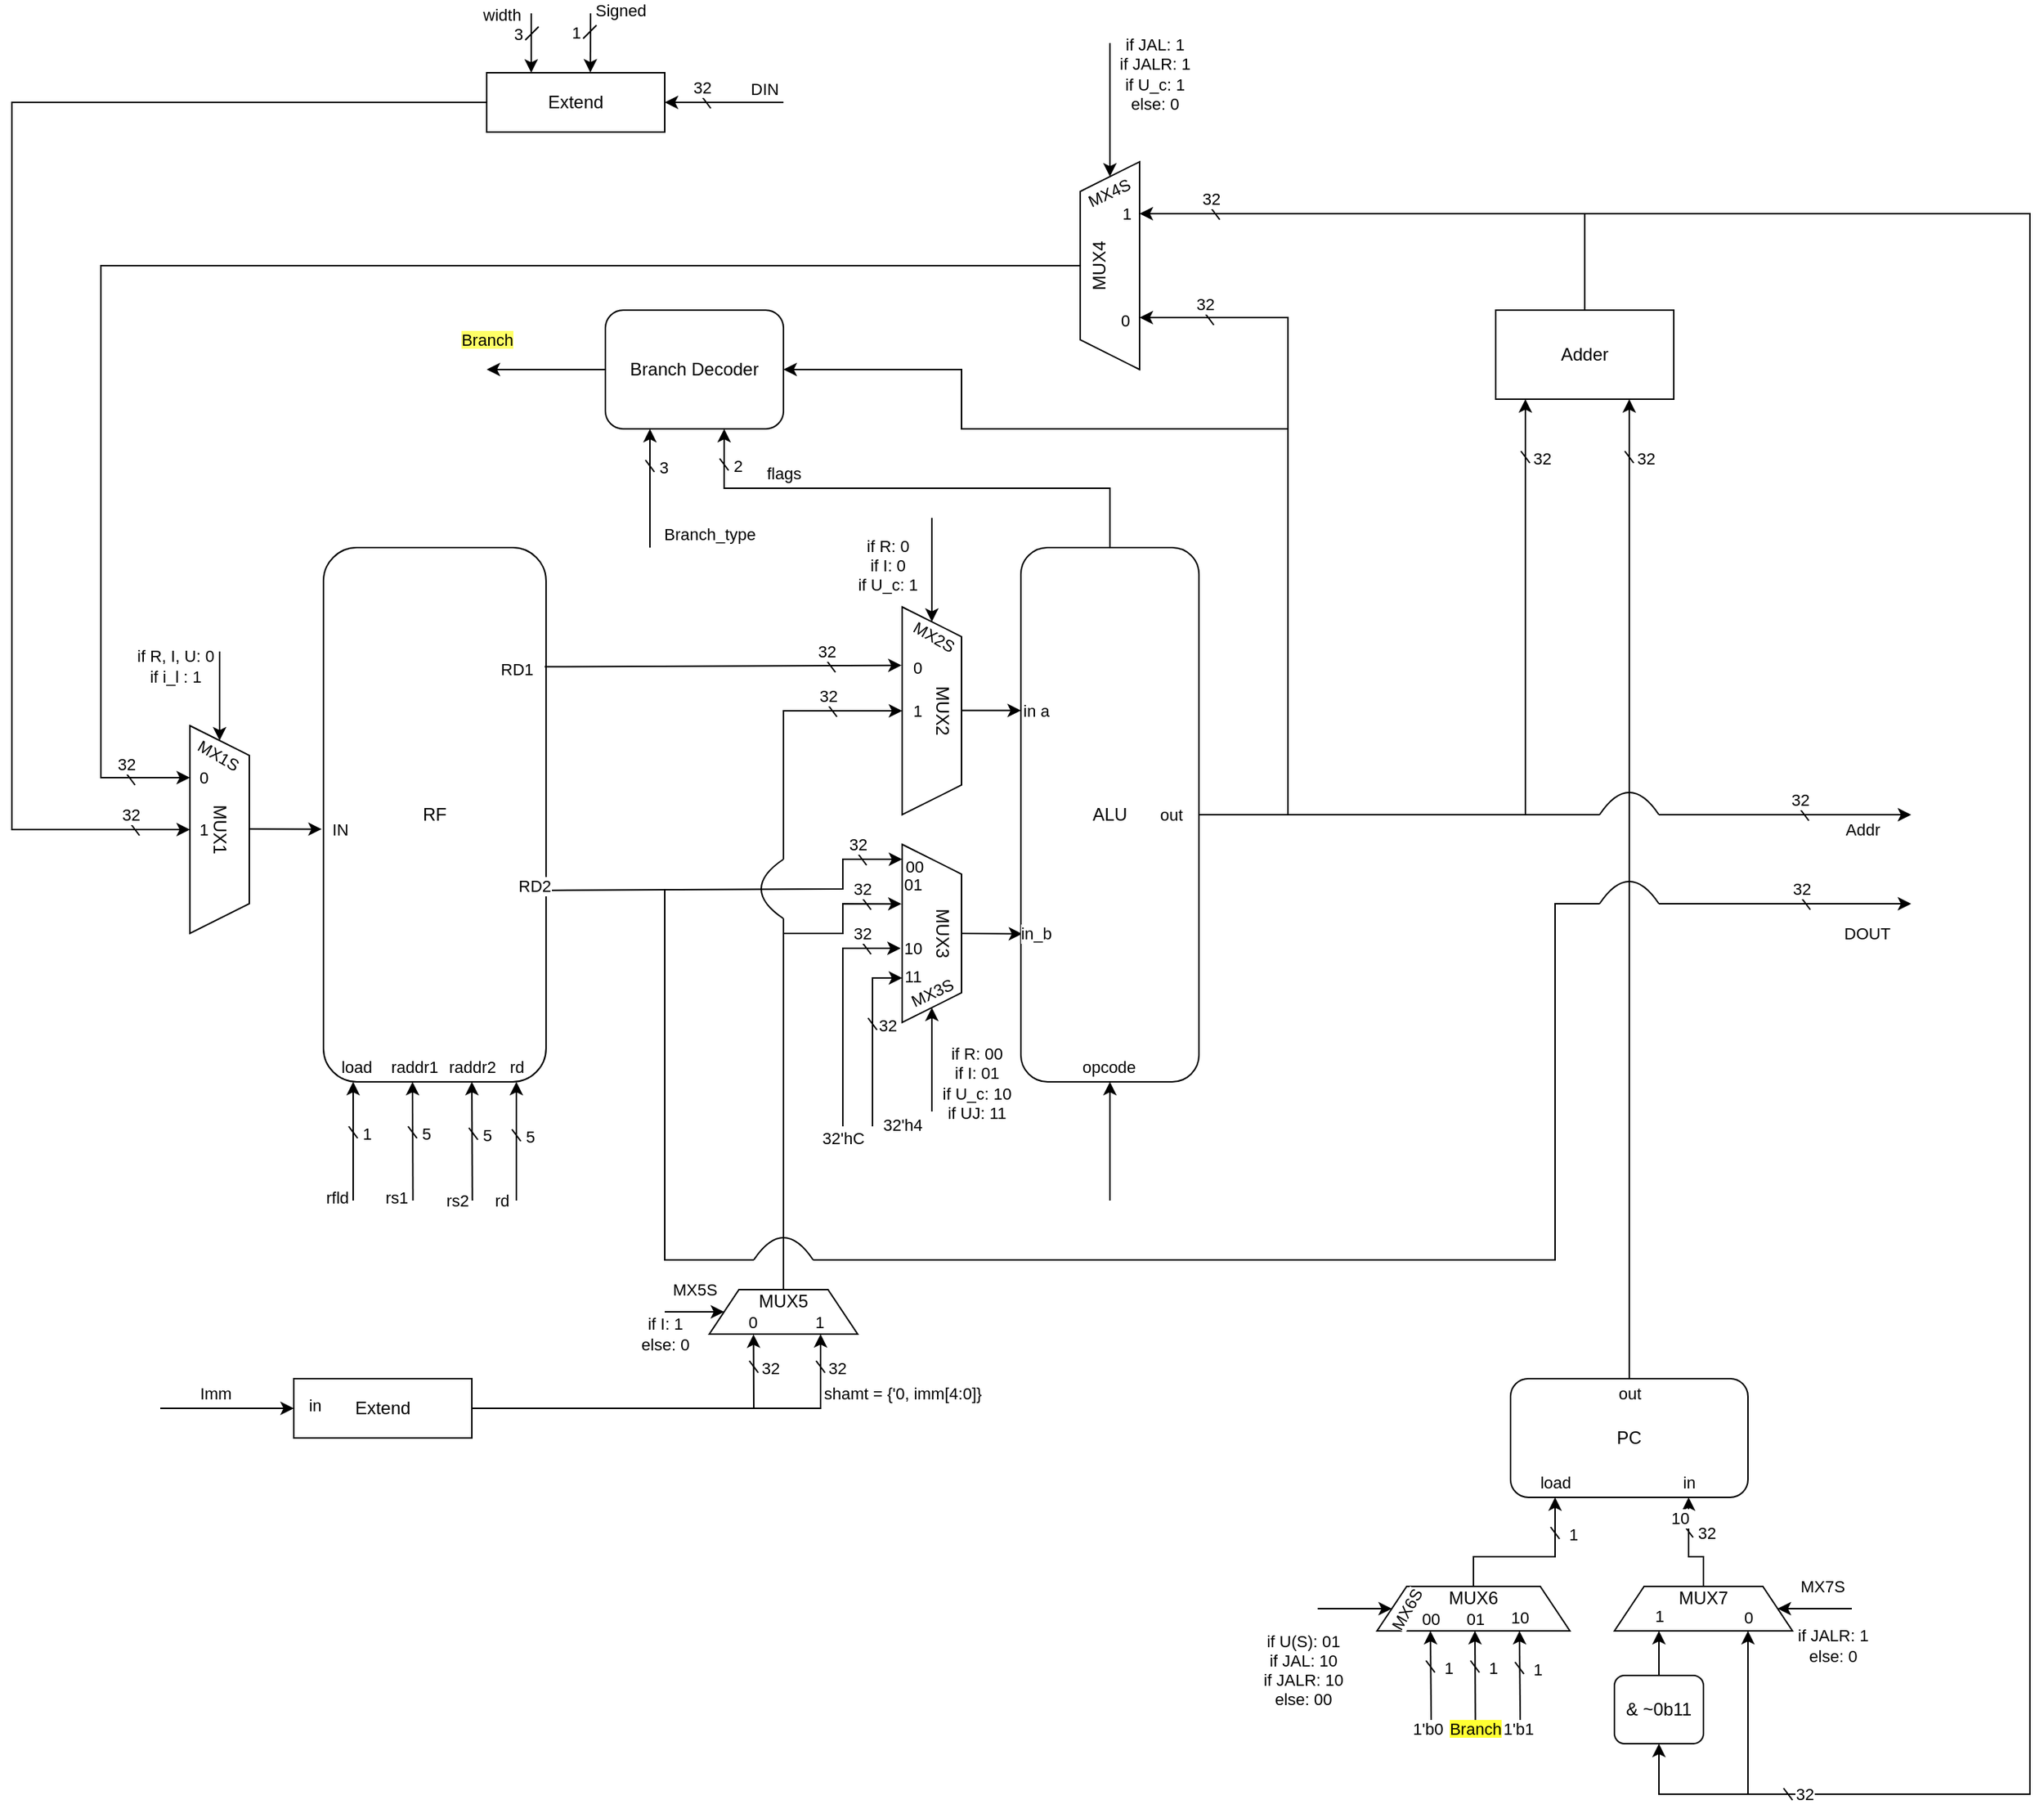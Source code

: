 <mxfile version="28.2.5">
  <diagram id="HO4_3brKdZ2RRdexRG7S" name="Page-1">
    <mxGraphModel dx="3078" dy="914" grid="1" gridSize="10" guides="1" tooltips="1" connect="1" arrows="1" fold="1" page="1" pageScale="1" pageWidth="1400" pageHeight="2000" math="0" shadow="0">
      <root>
        <mxCell id="0" />
        <mxCell id="1" parent="0" />
        <mxCell id="-bzovc6Q7WTKnxHUFM9s-132" value="MUX6&lt;div&gt;&lt;br&gt;&lt;/div&gt;" style="shape=trapezoid;perimeter=trapezoidPerimeter;whiteSpace=wrap;html=1;fixedSize=1;" vertex="1" parent="1">
          <mxGeometry x="920" y="1100" width="130" height="30" as="geometry" />
        </mxCell>
        <mxCell id="-bzovc6Q7WTKnxHUFM9s-113" value="MUX7&lt;div&gt;&lt;br&gt;&lt;/div&gt;" style="shape=trapezoid;perimeter=trapezoidPerimeter;whiteSpace=wrap;html=1;fixedSize=1;" vertex="1" parent="1">
          <mxGeometry x="1080" y="1100" width="120" height="30" as="geometry" />
        </mxCell>
        <mxCell id="qTCJEdfnSMr6oc42xMNw-1" value="RF" style="rounded=1;whiteSpace=wrap;html=1;" parent="1" vertex="1">
          <mxGeometry x="210" y="400" width="150" height="360" as="geometry" />
        </mxCell>
        <mxCell id="qTCJEdfnSMr6oc42xMNw-2" value="ALU" style="rounded=1;whiteSpace=wrap;html=1;" parent="1" vertex="1">
          <mxGeometry x="680" y="400" width="120" height="360" as="geometry" />
        </mxCell>
        <mxCell id="qTCJEdfnSMr6oc42xMNw-3" value="PC" style="rounded=1;whiteSpace=wrap;html=1;" parent="1" vertex="1">
          <mxGeometry x="1010" y="960" width="160" height="80" as="geometry" />
        </mxCell>
        <mxCell id="qTCJEdfnSMr6oc42xMNw-4" value="MUX3&lt;div&gt;&lt;br&gt;&lt;/div&gt;" style="shape=trapezoid;perimeter=trapezoidPerimeter;whiteSpace=wrap;html=1;fixedSize=1;rotation=90;" parent="1" vertex="1">
          <mxGeometry x="560" y="640" width="120" height="40" as="geometry" />
        </mxCell>
        <mxCell id="qTCJEdfnSMr6oc42xMNw-5" value="MUX2&lt;div&gt;&lt;br&gt;&lt;/div&gt;" style="shape=trapezoid;perimeter=trapezoidPerimeter;whiteSpace=wrap;html=1;fixedSize=1;rotation=90;" parent="1" vertex="1">
          <mxGeometry x="550" y="490" width="140" height="40" as="geometry" />
        </mxCell>
        <mxCell id="qTCJEdfnSMr6oc42xMNw-6" value="" style="endArrow=classic;html=1;rounded=0;exitX=0.5;exitY=0;exitDx=0;exitDy=0;entryX=0.007;entryY=0.723;entryDx=0;entryDy=0;entryPerimeter=0;" parent="1" source="qTCJEdfnSMr6oc42xMNw-4" target="qTCJEdfnSMr6oc42xMNw-2" edge="1">
          <mxGeometry width="50" height="50" relative="1" as="geometry">
            <mxPoint x="680" y="780" as="sourcePoint" />
            <mxPoint x="730" y="730" as="targetPoint" />
          </mxGeometry>
        </mxCell>
        <mxCell id="qTCJEdfnSMr6oc42xMNw-15" value="in_b" style="edgeLabel;html=1;align=center;verticalAlign=middle;resizable=0;points=[];" parent="qTCJEdfnSMr6oc42xMNw-6" vertex="1" connectable="0">
          <mxGeometry x="-0.167" y="-1" relative="1" as="geometry">
            <mxPoint x="33" y="-1" as="offset" />
          </mxGeometry>
        </mxCell>
        <mxCell id="qTCJEdfnSMr6oc42xMNw-7" value="" style="endArrow=classic;html=1;rounded=0;exitX=0.5;exitY=0;exitDx=0;exitDy=0;entryX=0;entryY=0.743;entryDx=0;entryDy=0;entryPerimeter=0;" parent="1" edge="1">
          <mxGeometry width="50" height="50" relative="1" as="geometry">
            <mxPoint x="640" y="509.8" as="sourcePoint" />
            <mxPoint x="680" y="509.8" as="targetPoint" />
          </mxGeometry>
        </mxCell>
        <mxCell id="qTCJEdfnSMr6oc42xMNw-14" value="in a" style="edgeLabel;html=1;align=center;verticalAlign=middle;resizable=0;points=[];" parent="qTCJEdfnSMr6oc42xMNw-7" vertex="1" connectable="0">
          <mxGeometry x="-0.081" y="-1" relative="1" as="geometry">
            <mxPoint x="31" y="-1" as="offset" />
          </mxGeometry>
        </mxCell>
        <mxCell id="qTCJEdfnSMr6oc42xMNw-8" value="" style="endArrow=classic;html=1;rounded=0;entryX=0.281;entryY=1.01;entryDx=0;entryDy=0;exitX=0.994;exitY=0.223;exitDx=0;exitDy=0;exitPerimeter=0;entryPerimeter=0;" parent="1" source="qTCJEdfnSMr6oc42xMNw-1" target="qTCJEdfnSMr6oc42xMNw-5" edge="1">
          <mxGeometry width="50" height="50" relative="1" as="geometry">
            <mxPoint x="420" y="535" as="sourcePoint" />
            <mxPoint x="470" y="485" as="targetPoint" />
          </mxGeometry>
        </mxCell>
        <mxCell id="qTCJEdfnSMr6oc42xMNw-24" value="RD1" style="edgeLabel;html=1;align=center;verticalAlign=middle;resizable=0;points=[];" parent="qTCJEdfnSMr6oc42xMNw-8" vertex="1" connectable="0">
          <mxGeometry x="0.147" y="-2" relative="1" as="geometry">
            <mxPoint x="-157" as="offset" />
          </mxGeometry>
        </mxCell>
        <mxCell id="-bzovc6Q7WTKnxHUFM9s-171" value="0" style="edgeLabel;html=1;align=center;verticalAlign=middle;resizable=0;points=[];" vertex="1" connectable="0" parent="qTCJEdfnSMr6oc42xMNw-8">
          <mxGeometry x="0.19" y="-1" relative="1" as="geometry">
            <mxPoint x="108" as="offset" />
          </mxGeometry>
        </mxCell>
        <mxCell id="qTCJEdfnSMr6oc42xMNw-9" value="MUX1" style="shape=trapezoid;perimeter=trapezoidPerimeter;whiteSpace=wrap;html=1;fixedSize=1;rotation=90;" parent="1" vertex="1">
          <mxGeometry x="70" y="570" width="140" height="40" as="geometry" />
        </mxCell>
        <mxCell id="qTCJEdfnSMr6oc42xMNw-10" value="" style="endArrow=classic;html=1;rounded=0;exitX=0.994;exitY=0.223;exitDx=0;exitDy=0;exitPerimeter=0;" parent="1" edge="1">
          <mxGeometry width="50" height="50" relative="1" as="geometry">
            <mxPoint x="360" y="631" as="sourcePoint" />
            <mxPoint x="600" y="610" as="targetPoint" />
            <Array as="points">
              <mxPoint x="560" y="630" />
              <mxPoint x="560" y="610" />
            </Array>
          </mxGeometry>
        </mxCell>
        <mxCell id="qTCJEdfnSMr6oc42xMNw-25" value="RD2" style="edgeLabel;html=1;align=center;verticalAlign=middle;resizable=0;points=[];" parent="qTCJEdfnSMr6oc42xMNw-10" vertex="1" connectable="0">
          <mxGeometry x="0.255" y="2" relative="1" as="geometry">
            <mxPoint x="-171" as="offset" />
          </mxGeometry>
        </mxCell>
        <mxCell id="-bzovc6Q7WTKnxHUFM9s-173" value="00" style="edgeLabel;html=1;align=center;verticalAlign=middle;resizable=0;points=[];" vertex="1" connectable="0" parent="qTCJEdfnSMr6oc42xMNw-10">
          <mxGeometry x="0.464" y="2" relative="1" as="geometry">
            <mxPoint x="57" y="-13" as="offset" />
          </mxGeometry>
        </mxCell>
        <mxCell id="qTCJEdfnSMr6oc42xMNw-11" value="" style="endArrow=classic;html=1;rounded=0;exitX=0.5;exitY=0;exitDx=0;exitDy=0;entryX=-0.008;entryY=0.527;entryDx=0;entryDy=0;entryPerimeter=0;" parent="1" target="qTCJEdfnSMr6oc42xMNw-1" edge="1">
          <mxGeometry width="50" height="50" relative="1" as="geometry">
            <mxPoint x="160" y="589.58" as="sourcePoint" />
            <mxPoint x="201" y="589.58" as="targetPoint" />
          </mxGeometry>
        </mxCell>
        <mxCell id="-bzovc6Q7WTKnxHUFM9s-190" value="IN" style="edgeLabel;html=1;align=center;verticalAlign=middle;resizable=0;points=[];" vertex="1" connectable="0" parent="qTCJEdfnSMr6oc42xMNw-11">
          <mxGeometry x="-0.195" y="-1" relative="1" as="geometry">
            <mxPoint x="41" y="-1" as="offset" />
          </mxGeometry>
        </mxCell>
        <mxCell id="qTCJEdfnSMr6oc42xMNw-12" value="" style="endArrow=classic;html=1;rounded=0;entryX=0.5;entryY=1;entryDx=0;entryDy=0;" parent="1" target="qTCJEdfnSMr6oc42xMNw-2" edge="1">
          <mxGeometry width="50" height="50" relative="1" as="geometry">
            <mxPoint x="740" y="840" as="sourcePoint" />
            <mxPoint x="530" y="740" as="targetPoint" />
          </mxGeometry>
        </mxCell>
        <mxCell id="qTCJEdfnSMr6oc42xMNw-13" value="opcode" style="edgeLabel;html=1;align=center;verticalAlign=middle;resizable=0;points=[];" parent="qTCJEdfnSMr6oc42xMNw-12" vertex="1" connectable="0">
          <mxGeometry x="-0.048" y="1" relative="1" as="geometry">
            <mxPoint y="-52" as="offset" />
          </mxGeometry>
        </mxCell>
        <mxCell id="qTCJEdfnSMr6oc42xMNw-17" value="" style="endArrow=classic;html=1;rounded=0;entryX=0.338;entryY=1;entryDx=0;entryDy=0;entryPerimeter=0;" parent="1" edge="1">
          <mxGeometry width="50" height="50" relative="1" as="geometry">
            <mxPoint x="270.3" y="840" as="sourcePoint" />
            <mxPoint x="270.0" y="760" as="targetPoint" />
          </mxGeometry>
        </mxCell>
        <mxCell id="qTCJEdfnSMr6oc42xMNw-21" value="raddr1" style="edgeLabel;html=1;align=center;verticalAlign=middle;resizable=0;points=[];" parent="qTCJEdfnSMr6oc42xMNw-17" vertex="1" connectable="0">
          <mxGeometry x="0.007" y="-1" relative="1" as="geometry">
            <mxPoint y="-50" as="offset" />
          </mxGeometry>
        </mxCell>
        <mxCell id="-bzovc6Q7WTKnxHUFM9s-92" value="rs1" style="edgeLabel;html=1;align=center;verticalAlign=middle;resizable=0;points=[];" vertex="1" connectable="0" parent="qTCJEdfnSMr6oc42xMNw-17">
          <mxGeometry x="-0.377" y="1" relative="1" as="geometry">
            <mxPoint x="-10" y="23" as="offset" />
          </mxGeometry>
        </mxCell>
        <mxCell id="qTCJEdfnSMr6oc42xMNw-19" value="" style="endArrow=classic;html=1;rounded=0;entryX=0.25;entryY=1;entryDx=0;entryDy=0;" parent="1" edge="1">
          <mxGeometry width="50" height="50" relative="1" as="geometry">
            <mxPoint x="310.34" y="840" as="sourcePoint" />
            <mxPoint x="310.0" y="760" as="targetPoint" />
          </mxGeometry>
        </mxCell>
        <mxCell id="qTCJEdfnSMr6oc42xMNw-22" value="raddr2" style="edgeLabel;html=1;align=center;verticalAlign=middle;resizable=0;points=[];" parent="qTCJEdfnSMr6oc42xMNw-19" vertex="1" connectable="0">
          <mxGeometry x="-0.166" y="3" relative="1" as="geometry">
            <mxPoint x="3" y="-57" as="offset" />
          </mxGeometry>
        </mxCell>
        <mxCell id="-bzovc6Q7WTKnxHUFM9s-93" value="rs2" style="edgeLabel;html=1;align=center;verticalAlign=middle;resizable=0;points=[];" vertex="1" connectable="0" parent="qTCJEdfnSMr6oc42xMNw-19">
          <mxGeometry x="-0.3" relative="1" as="geometry">
            <mxPoint x="-10" y="28" as="offset" />
          </mxGeometry>
        </mxCell>
        <mxCell id="qTCJEdfnSMr6oc42xMNw-20" value="" style="endArrow=classic;html=1;rounded=0;entryX=0.25;entryY=1;entryDx=0;entryDy=0;" parent="1" edge="1">
          <mxGeometry width="50" height="50" relative="1" as="geometry">
            <mxPoint x="340" y="840" as="sourcePoint" />
            <mxPoint x="340" y="760" as="targetPoint" />
          </mxGeometry>
        </mxCell>
        <mxCell id="qTCJEdfnSMr6oc42xMNw-23" value="rd" style="edgeLabel;html=1;align=center;verticalAlign=middle;resizable=0;points=[];" parent="qTCJEdfnSMr6oc42xMNw-20" vertex="1" connectable="0">
          <mxGeometry x="-0.256" relative="1" as="geometry">
            <mxPoint y="-60" as="offset" />
          </mxGeometry>
        </mxCell>
        <mxCell id="-bzovc6Q7WTKnxHUFM9s-94" value="rd" style="edgeLabel;html=1;align=center;verticalAlign=middle;resizable=0;points=[];" vertex="1" connectable="0" parent="qTCJEdfnSMr6oc42xMNw-20">
          <mxGeometry x="-0.371" relative="1" as="geometry">
            <mxPoint x="-10" y="25" as="offset" />
          </mxGeometry>
        </mxCell>
        <mxCell id="qTCJEdfnSMr6oc42xMNw-26" value="MUX4&lt;div&gt;&lt;br&gt;&lt;/div&gt;" style="shape=trapezoid;perimeter=trapezoidPerimeter;whiteSpace=wrap;html=1;fixedSize=1;rotation=-90;" parent="1" vertex="1">
          <mxGeometry x="670" y="190" width="140" height="40" as="geometry" />
        </mxCell>
        <mxCell id="qTCJEdfnSMr6oc42xMNw-27" value="" style="endArrow=classic;html=1;rounded=0;exitX=0.5;exitY=0;exitDx=0;exitDy=0;entryX=0.75;entryY=1;entryDx=0;entryDy=0;" parent="1" source="qTCJEdfnSMr6oc42xMNw-3" target="-bzovc6Q7WTKnxHUFM9s-1" edge="1">
          <mxGeometry width="50" height="50" relative="1" as="geometry">
            <mxPoint x="750" y="980" as="sourcePoint" />
            <mxPoint x="910" y="640" as="targetPoint" />
            <Array as="points">
              <mxPoint x="1090" y="920" />
            </Array>
          </mxGeometry>
        </mxCell>
        <mxCell id="-bzovc6Q7WTKnxHUFM9s-185" value="out" style="edgeLabel;html=1;align=center;verticalAlign=middle;resizable=0;points=[];" vertex="1" connectable="0" parent="qTCJEdfnSMr6oc42xMNw-27">
          <mxGeometry x="-0.69" y="-2" relative="1" as="geometry">
            <mxPoint x="-2" y="112" as="offset" />
          </mxGeometry>
        </mxCell>
        <mxCell id="qTCJEdfnSMr6oc42xMNw-28" value="" style="endArrow=classic;html=1;rounded=0;entryX=0.25;entryY=1;entryDx=0;entryDy=0;exitX=1;exitY=0.5;exitDx=0;exitDy=0;" parent="1" source="qTCJEdfnSMr6oc42xMNw-2" target="qTCJEdfnSMr6oc42xMNw-26" edge="1">
          <mxGeometry width="50" height="50" relative="1" as="geometry">
            <mxPoint x="860" y="570" as="sourcePoint" />
            <mxPoint x="90" y="570" as="targetPoint" />
            <Array as="points">
              <mxPoint x="860" y="580" />
              <mxPoint x="860" y="245" />
            </Array>
          </mxGeometry>
        </mxCell>
        <mxCell id="-bzovc6Q7WTKnxHUFM9s-28" value="out" style="edgeLabel;html=1;align=center;verticalAlign=middle;resizable=0;points=[];" vertex="1" connectable="0" parent="qTCJEdfnSMr6oc42xMNw-28">
          <mxGeometry x="-0.865" y="-1" relative="1" as="geometry">
            <mxPoint x="-53" y="-1" as="offset" />
          </mxGeometry>
        </mxCell>
        <mxCell id="-bzovc6Q7WTKnxHUFM9s-160" value="0" style="edgeLabel;html=1;align=center;verticalAlign=middle;resizable=0;points=[];" vertex="1" connectable="0" parent="qTCJEdfnSMr6oc42xMNw-28">
          <mxGeometry x="0.725" y="2" relative="1" as="geometry">
            <mxPoint x="-78" as="offset" />
          </mxGeometry>
        </mxCell>
        <mxCell id="qTCJEdfnSMr6oc42xMNw-29" value="" style="endArrow=classic;html=1;rounded=0;exitX=0.5;exitY=0;exitDx=0;exitDy=0;entryX=0.25;entryY=1;entryDx=0;entryDy=0;" parent="1" source="qTCJEdfnSMr6oc42xMNw-26" target="qTCJEdfnSMr6oc42xMNw-9" edge="1">
          <mxGeometry width="50" height="50" relative="1" as="geometry">
            <mxPoint x="40" y="580" as="sourcePoint" />
            <mxPoint x="90" y="530" as="targetPoint" />
            <Array as="points">
              <mxPoint x="60" y="210" />
              <mxPoint x="60" y="555" />
            </Array>
          </mxGeometry>
        </mxCell>
        <mxCell id="-bzovc6Q7WTKnxHUFM9s-176" value="0" style="edgeLabel;html=1;align=center;verticalAlign=middle;resizable=0;points=[];" vertex="1" connectable="0" parent="qTCJEdfnSMr6oc42xMNw-29">
          <mxGeometry x="0.832" y="-1" relative="1" as="geometry">
            <mxPoint x="70" y="29" as="offset" />
          </mxGeometry>
        </mxCell>
        <mxCell id="qTCJEdfnSMr6oc42xMNw-30" value="Extend" style="rounded=0;whiteSpace=wrap;html=1;" parent="1" vertex="1">
          <mxGeometry x="190" y="960" width="120" height="40" as="geometry" />
        </mxCell>
        <mxCell id="qTCJEdfnSMr6oc42xMNw-31" value="" style="endArrow=classic;html=1;rounded=0;entryX=0.334;entryY=1.011;entryDx=0;entryDy=0;entryPerimeter=0;" parent="1" target="qTCJEdfnSMr6oc42xMNw-4" edge="1">
          <mxGeometry width="50" height="50" relative="1" as="geometry">
            <mxPoint x="520" y="900" as="sourcePoint" />
            <mxPoint x="560.0" y="660" as="targetPoint" />
            <Array as="points">
              <mxPoint x="520" y="660" />
              <mxPoint x="560" y="660" />
              <mxPoint x="560" y="640" />
            </Array>
          </mxGeometry>
        </mxCell>
        <mxCell id="-bzovc6Q7WTKnxHUFM9s-174" value="01" style="edgeLabel;html=1;align=center;verticalAlign=middle;resizable=0;points=[];" vertex="1" connectable="0" parent="qTCJEdfnSMr6oc42xMNw-31">
          <mxGeometry x="0.734" y="1" relative="1" as="geometry">
            <mxPoint x="48" y="-19" as="offset" />
          </mxGeometry>
        </mxCell>
        <mxCell id="qTCJEdfnSMr6oc42xMNw-32" value="" style="endArrow=classic;html=1;rounded=0;entryX=0.5;entryY=1;entryDx=0;entryDy=0;" parent="1" target="qTCJEdfnSMr6oc42xMNw-5" edge="1">
          <mxGeometry width="50" height="50" relative="1" as="geometry">
            <mxPoint x="520" y="610" as="sourcePoint" />
            <mxPoint x="590" y="565" as="targetPoint" />
            <Array as="points">
              <mxPoint x="520" y="550" />
              <mxPoint x="520" y="510" />
            </Array>
          </mxGeometry>
        </mxCell>
        <mxCell id="-bzovc6Q7WTKnxHUFM9s-172" value="1" style="edgeLabel;html=1;align=center;verticalAlign=middle;resizable=0;points=[];" vertex="1" connectable="0" parent="qTCJEdfnSMr6oc42xMNw-32">
          <mxGeometry x="-0.14" relative="1" as="geometry">
            <mxPoint x="90" y="-23" as="offset" />
          </mxGeometry>
        </mxCell>
        <mxCell id="qTCJEdfnSMr6oc42xMNw-33" value="" style="endArrow=none;html=1;rounded=0;curved=1;" parent="1" edge="1">
          <mxGeometry width="50" height="50" relative="1" as="geometry">
            <mxPoint x="520" y="650" as="sourcePoint" />
            <mxPoint x="520" y="610" as="targetPoint" />
            <Array as="points">
              <mxPoint x="490" y="630" />
            </Array>
          </mxGeometry>
        </mxCell>
        <mxCell id="qTCJEdfnSMr6oc42xMNw-34" value="" style="endArrow=none;html=1;rounded=0;" parent="1" edge="1">
          <mxGeometry width="50" height="50" relative="1" as="geometry">
            <mxPoint x="520" y="660" as="sourcePoint" />
            <mxPoint x="520" y="650" as="targetPoint" />
          </mxGeometry>
        </mxCell>
        <mxCell id="qTCJEdfnSMr6oc42xMNw-35" value="" style="endArrow=classic;html=1;rounded=0;entryX=0;entryY=0.5;entryDx=0;entryDy=0;" parent="1" target="qTCJEdfnSMr6oc42xMNw-30" edge="1">
          <mxGeometry width="50" height="50" relative="1" as="geometry">
            <mxPoint x="100" y="980" as="sourcePoint" />
            <mxPoint x="320" y="1030" as="targetPoint" />
          </mxGeometry>
        </mxCell>
        <mxCell id="qTCJEdfnSMr6oc42xMNw-36" value="Imm" style="edgeLabel;html=1;align=center;verticalAlign=middle;resizable=0;points=[];" parent="qTCJEdfnSMr6oc42xMNw-35" vertex="1" connectable="0">
          <mxGeometry x="-0.179" relative="1" as="geometry">
            <mxPoint y="-10" as="offset" />
          </mxGeometry>
        </mxCell>
        <mxCell id="-bzovc6Q7WTKnxHUFM9s-186" value="in" style="edgeLabel;html=1;align=center;verticalAlign=middle;resizable=0;points=[];" vertex="1" connectable="0" parent="qTCJEdfnSMr6oc42xMNw-35">
          <mxGeometry x="0.241" y="2" relative="1" as="geometry">
            <mxPoint x="48" as="offset" />
          </mxGeometry>
        </mxCell>
        <mxCell id="qTCJEdfnSMr6oc42xMNw-37" value="" style="endArrow=classic;html=1;rounded=0;" parent="1" edge="1">
          <mxGeometry width="50" height="50" relative="1" as="geometry">
            <mxPoint x="560" y="790" as="sourcePoint" />
            <mxPoint x="599" y="670" as="targetPoint" />
            <Array as="points">
              <mxPoint x="560" y="670" />
            </Array>
          </mxGeometry>
        </mxCell>
        <mxCell id="qTCJEdfnSMr6oc42xMNw-38" value="32&#39;hC" style="edgeLabel;html=1;align=center;verticalAlign=middle;resizable=0;points=[];" parent="qTCJEdfnSMr6oc42xMNw-37" vertex="1" connectable="0">
          <mxGeometry x="-0.455" y="-2" relative="1" as="geometry">
            <mxPoint x="-2" y="51" as="offset" />
          </mxGeometry>
        </mxCell>
        <mxCell id="-bzovc6Q7WTKnxHUFM9s-175" value="10" style="edgeLabel;html=1;align=center;verticalAlign=middle;resizable=0;points=[];" vertex="1" connectable="0" parent="qTCJEdfnSMr6oc42xMNw-37">
          <mxGeometry x="-0.079" relative="1" as="geometry">
            <mxPoint x="47" y="-47" as="offset" />
          </mxGeometry>
        </mxCell>
        <mxCell id="qTCJEdfnSMr6oc42xMNw-39" value="" style="endArrow=classic;html=1;rounded=0;" parent="1" target="qTCJEdfnSMr6oc42xMNw-4" edge="1">
          <mxGeometry width="50" height="50" relative="1" as="geometry">
            <mxPoint x="620" y="780" as="sourcePoint" />
            <mxPoint x="400" y="600" as="targetPoint" />
          </mxGeometry>
        </mxCell>
        <mxCell id="qTCJEdfnSMr6oc42xMNw-40" value="if R: 00&lt;div&gt;if I: 01&lt;/div&gt;&lt;div&gt;if U_c: 10&lt;/div&gt;&lt;div&gt;if UJ: 11&lt;/div&gt;" style="edgeLabel;html=1;align=center;verticalAlign=middle;resizable=0;points=[];" parent="qTCJEdfnSMr6oc42xMNw-39" vertex="1" connectable="0">
          <mxGeometry x="-0.469" relative="1" as="geometry">
            <mxPoint x="30" y="-1" as="offset" />
          </mxGeometry>
        </mxCell>
        <mxCell id="-bzovc6Q7WTKnxHUFM9s-182" value="MX3S" style="edgeLabel;html=1;align=center;verticalAlign=middle;resizable=0;points=[];rotation=-25;" vertex="1" connectable="0" parent="qTCJEdfnSMr6oc42xMNw-39">
          <mxGeometry x="0.034" relative="1" as="geometry">
            <mxPoint y="-44" as="offset" />
          </mxGeometry>
        </mxCell>
        <mxCell id="qTCJEdfnSMr6oc42xMNw-41" value="" style="endArrow=classic;html=1;rounded=0;entryX=0;entryY=0.5;entryDx=0;entryDy=0;" parent="1" target="qTCJEdfnSMr6oc42xMNw-5" edge="1">
          <mxGeometry width="50" height="50" relative="1" as="geometry">
            <mxPoint x="620" y="380" as="sourcePoint" />
            <mxPoint x="400" y="600" as="targetPoint" />
          </mxGeometry>
        </mxCell>
        <mxCell id="qTCJEdfnSMr6oc42xMNw-42" value="if R: 0&lt;div&gt;if I: 0&lt;br&gt;&lt;div&gt;if U_c: 1&lt;/div&gt;&lt;/div&gt;" style="edgeLabel;html=1;align=center;verticalAlign=middle;resizable=0;points=[];" parent="qTCJEdfnSMr6oc42xMNw-41" vertex="1" connectable="0">
          <mxGeometry x="-0.254" y="2" relative="1" as="geometry">
            <mxPoint x="-32" y="6" as="offset" />
          </mxGeometry>
        </mxCell>
        <mxCell id="-bzovc6Q7WTKnxHUFM9s-181" value="MX2S" style="edgeLabel;html=1;align=center;verticalAlign=middle;resizable=0;points=[];rotation=30;" vertex="1" connectable="0" parent="qTCJEdfnSMr6oc42xMNw-41">
          <mxGeometry x="-0.197" y="1" relative="1" as="geometry">
            <mxPoint y="52" as="offset" />
          </mxGeometry>
        </mxCell>
        <mxCell id="qTCJEdfnSMr6oc42xMNw-43" value="" style="endArrow=classic;html=1;rounded=0;entryX=1;entryY=0.5;entryDx=0;entryDy=0;" parent="1" target="qTCJEdfnSMr6oc42xMNw-26" edge="1">
          <mxGeometry width="50" height="50" relative="1" as="geometry">
            <mxPoint x="740" y="60" as="sourcePoint" />
            <mxPoint x="830" y="210" as="targetPoint" />
          </mxGeometry>
        </mxCell>
        <mxCell id="qTCJEdfnSMr6oc42xMNw-44" value="if JAL: 1&lt;div&gt;if JALR: 1&lt;/div&gt;&lt;div&gt;if U_c: 1&lt;/div&gt;&lt;div&gt;else: 0&lt;/div&gt;" style="edgeLabel;html=1;align=center;verticalAlign=middle;resizable=0;points=[];" parent="qTCJEdfnSMr6oc42xMNw-43" vertex="1" connectable="0">
          <mxGeometry x="0.095" y="1" relative="1" as="geometry">
            <mxPoint x="29" y="-29" as="offset" />
          </mxGeometry>
        </mxCell>
        <mxCell id="-bzovc6Q7WTKnxHUFM9s-183" value="MX4S" style="edgeLabel;html=1;align=center;verticalAlign=middle;resizable=0;points=[];rotation=-25;" vertex="1" connectable="0" parent="qTCJEdfnSMr6oc42xMNw-43">
          <mxGeometry x="0.06" y="-1" relative="1" as="geometry">
            <mxPoint y="53" as="offset" />
          </mxGeometry>
        </mxCell>
        <mxCell id="-bzovc6Q7WTKnxHUFM9s-1" value="Adder" style="rounded=0;whiteSpace=wrap;html=1;" vertex="1" parent="1">
          <mxGeometry x="1000" y="240" width="120" height="60" as="geometry" />
        </mxCell>
        <mxCell id="-bzovc6Q7WTKnxHUFM9s-2" value="" style="endArrow=classic;html=1;rounded=0;" edge="1" parent="1">
          <mxGeometry width="50" height="50" relative="1" as="geometry">
            <mxPoint x="860" y="580" as="sourcePoint" />
            <mxPoint x="1020" y="300" as="targetPoint" />
            <Array as="points">
              <mxPoint x="1020" y="580" />
            </Array>
          </mxGeometry>
        </mxCell>
        <mxCell id="-bzovc6Q7WTKnxHUFM9s-3" value="" style="endArrow=classic;html=1;rounded=0;entryX=0.75;entryY=1;entryDx=0;entryDy=0;exitX=0.5;exitY=0;exitDx=0;exitDy=0;" edge="1" parent="1" source="-bzovc6Q7WTKnxHUFM9s-1" target="qTCJEdfnSMr6oc42xMNw-26">
          <mxGeometry width="50" height="50" relative="1" as="geometry">
            <mxPoint x="700" y="500" as="sourcePoint" />
            <mxPoint x="1180" y="20" as="targetPoint" />
            <Array as="points">
              <mxPoint x="1060" y="175" />
            </Array>
          </mxGeometry>
        </mxCell>
        <mxCell id="-bzovc6Q7WTKnxHUFM9s-159" value="1" style="edgeLabel;html=1;align=center;verticalAlign=middle;resizable=0;points=[];" vertex="1" connectable="0" parent="-bzovc6Q7WTKnxHUFM9s-3">
          <mxGeometry x="0.525" relative="1" as="geometry">
            <mxPoint x="-96" as="offset" />
          </mxGeometry>
        </mxCell>
        <mxCell id="-bzovc6Q7WTKnxHUFM9s-5" value="" style="endArrow=classic;html=1;rounded=0;" edge="1" parent="1">
          <mxGeometry width="50" height="50" relative="1" as="geometry">
            <mxPoint x="1110" y="580" as="sourcePoint" />
            <mxPoint x="1280" y="580" as="targetPoint" />
          </mxGeometry>
        </mxCell>
        <mxCell id="-bzovc6Q7WTKnxHUFM9s-8" value="Addr" style="edgeLabel;html=1;align=center;verticalAlign=middle;resizable=0;points=[];" vertex="1" connectable="0" parent="-bzovc6Q7WTKnxHUFM9s-5">
          <mxGeometry x="0.17" y="-3" relative="1" as="geometry">
            <mxPoint x="37" y="7" as="offset" />
          </mxGeometry>
        </mxCell>
        <mxCell id="-bzovc6Q7WTKnxHUFM9s-6" value="" style="endArrow=none;html=1;rounded=0;curved=1;" edge="1" parent="1">
          <mxGeometry width="50" height="50" relative="1" as="geometry">
            <mxPoint x="1070" y="580" as="sourcePoint" />
            <mxPoint x="1110" y="580" as="targetPoint" />
            <Array as="points">
              <mxPoint x="1090" y="550" />
            </Array>
          </mxGeometry>
        </mxCell>
        <mxCell id="-bzovc6Q7WTKnxHUFM9s-7" value="" style="endArrow=none;html=1;rounded=0;" edge="1" parent="1">
          <mxGeometry width="50" height="50" relative="1" as="geometry">
            <mxPoint x="1020" y="580" as="sourcePoint" />
            <mxPoint x="1070" y="580" as="targetPoint" />
          </mxGeometry>
        </mxCell>
        <mxCell id="-bzovc6Q7WTKnxHUFM9s-18" value="Extend" style="rounded=0;whiteSpace=wrap;html=1;" vertex="1" parent="1">
          <mxGeometry x="320" y="80" width="120" height="40" as="geometry" />
        </mxCell>
        <mxCell id="-bzovc6Q7WTKnxHUFM9s-19" value="" style="endArrow=classic;html=1;rounded=0;entryX=1;entryY=0.5;entryDx=0;entryDy=0;" edge="1" parent="1" target="-bzovc6Q7WTKnxHUFM9s-18">
          <mxGeometry width="50" height="50" relative="1" as="geometry">
            <mxPoint x="520" y="100" as="sourcePoint" />
            <mxPoint x="720" y="380" as="targetPoint" />
          </mxGeometry>
        </mxCell>
        <mxCell id="-bzovc6Q7WTKnxHUFM9s-20" value="DIN" style="edgeLabel;html=1;align=center;verticalAlign=middle;resizable=0;points=[];" vertex="1" connectable="0" parent="-bzovc6Q7WTKnxHUFM9s-19">
          <mxGeometry x="-0.168" y="-2" relative="1" as="geometry">
            <mxPoint x="20" y="-7" as="offset" />
          </mxGeometry>
        </mxCell>
        <mxCell id="-bzovc6Q7WTKnxHUFM9s-21" value="" style="endArrow=classic;html=1;rounded=0;entryX=0.582;entryY=-0.004;entryDx=0;entryDy=0;entryPerimeter=0;" edge="1" parent="1" target="-bzovc6Q7WTKnxHUFM9s-18">
          <mxGeometry width="50" height="50" relative="1" as="geometry">
            <mxPoint x="390" y="40" as="sourcePoint" />
            <mxPoint x="440" y="-10" as="targetPoint" />
          </mxGeometry>
        </mxCell>
        <mxCell id="-bzovc6Q7WTKnxHUFM9s-22" value="Signed" style="edgeLabel;html=1;align=center;verticalAlign=middle;resizable=0;points=[];" vertex="1" connectable="0" parent="-bzovc6Q7WTKnxHUFM9s-21">
          <mxGeometry x="-0.467" relative="1" as="geometry">
            <mxPoint x="20" y="-13" as="offset" />
          </mxGeometry>
        </mxCell>
        <mxCell id="-bzovc6Q7WTKnxHUFM9s-23" value="" style="endArrow=classic;html=1;rounded=0;entryX=0.25;entryY=0;entryDx=0;entryDy=0;" edge="1" parent="1" target="-bzovc6Q7WTKnxHUFM9s-18">
          <mxGeometry width="50" height="50" relative="1" as="geometry">
            <mxPoint x="350" y="40" as="sourcePoint" />
            <mxPoint x="420" y="70" as="targetPoint" />
          </mxGeometry>
        </mxCell>
        <mxCell id="-bzovc6Q7WTKnxHUFM9s-24" value="width" style="edgeLabel;html=1;align=center;verticalAlign=middle;resizable=0;points=[];" vertex="1" connectable="0" parent="-bzovc6Q7WTKnxHUFM9s-23">
          <mxGeometry x="-0.383" y="-1" relative="1" as="geometry">
            <mxPoint x="-19" y="-12" as="offset" />
          </mxGeometry>
        </mxCell>
        <mxCell id="-bzovc6Q7WTKnxHUFM9s-25" value="" style="endArrow=classic;html=1;rounded=0;entryX=0.5;entryY=1;entryDx=0;entryDy=0;exitX=0;exitY=0.5;exitDx=0;exitDy=0;" edge="1" parent="1" source="-bzovc6Q7WTKnxHUFM9s-18" target="qTCJEdfnSMr6oc42xMNw-9">
          <mxGeometry width="50" height="50" relative="1" as="geometry">
            <mxPoint y="70" as="sourcePoint" />
            <mxPoint x="280" y="410" as="targetPoint" />
            <Array as="points">
              <mxPoint y="100" />
              <mxPoint y="590" />
            </Array>
          </mxGeometry>
        </mxCell>
        <mxCell id="-bzovc6Q7WTKnxHUFM9s-177" value="1" style="edgeLabel;html=1;align=center;verticalAlign=middle;resizable=0;points=[];" vertex="1" connectable="0" parent="-bzovc6Q7WTKnxHUFM9s-25">
          <mxGeometry x="0.828" y="-1" relative="1" as="geometry">
            <mxPoint x="89" y="-1" as="offset" />
          </mxGeometry>
        </mxCell>
        <mxCell id="-bzovc6Q7WTKnxHUFM9s-26" value="" style="endArrow=classic;html=1;rounded=0;entryX=0;entryY=0.5;entryDx=0;entryDy=0;" edge="1" parent="1" target="qTCJEdfnSMr6oc42xMNw-9">
          <mxGeometry width="50" height="50" relative="1" as="geometry">
            <mxPoint x="140" y="470" as="sourcePoint" />
            <mxPoint x="460" y="570" as="targetPoint" />
          </mxGeometry>
        </mxCell>
        <mxCell id="-bzovc6Q7WTKnxHUFM9s-27" value="if R, I, U: 0&lt;div&gt;if i_l : 1&lt;/div&gt;" style="edgeLabel;html=1;align=center;verticalAlign=middle;resizable=0;points=[];" vertex="1" connectable="0" parent="-bzovc6Q7WTKnxHUFM9s-26">
          <mxGeometry x="-0.324" relative="1" as="geometry">
            <mxPoint x="-30" y="-11" as="offset" />
          </mxGeometry>
        </mxCell>
        <mxCell id="-bzovc6Q7WTKnxHUFM9s-180" value="MX1S" style="edgeLabel;html=1;align=center;verticalAlign=middle;resizable=0;points=[];rotation=30;" vertex="1" connectable="0" parent="-bzovc6Q7WTKnxHUFM9s-26">
          <mxGeometry x="-0.111" y="-1" relative="1" as="geometry">
            <mxPoint y="43" as="offset" />
          </mxGeometry>
        </mxCell>
        <mxCell id="-bzovc6Q7WTKnxHUFM9s-29" value="" style="endArrow=none;html=1;rounded=0;" edge="1" parent="1">
          <mxGeometry width="50" height="50" relative="1" as="geometry">
            <mxPoint x="346" y="58" as="sourcePoint" />
            <mxPoint x="355" y="49" as="targetPoint" />
          </mxGeometry>
        </mxCell>
        <mxCell id="-bzovc6Q7WTKnxHUFM9s-30" value="3" style="edgeLabel;html=1;align=center;verticalAlign=middle;resizable=0;points=[];" vertex="1" connectable="0" parent="-bzovc6Q7WTKnxHUFM9s-29">
          <mxGeometry x="0.436" relative="1" as="geometry">
            <mxPoint x="-12" y="2" as="offset" />
          </mxGeometry>
        </mxCell>
        <mxCell id="-bzovc6Q7WTKnxHUFM9s-31" value="" style="endArrow=none;html=1;rounded=0;" edge="1" parent="1">
          <mxGeometry width="50" height="50" relative="1" as="geometry">
            <mxPoint x="385" y="57" as="sourcePoint" />
            <mxPoint x="394" y="48" as="targetPoint" />
            <Array as="points">
              <mxPoint x="390" y="52" />
            </Array>
          </mxGeometry>
        </mxCell>
        <mxCell id="-bzovc6Q7WTKnxHUFM9s-32" value="1" style="edgeLabel;html=1;align=center;verticalAlign=middle;resizable=0;points=[];" vertex="1" connectable="0" parent="-bzovc6Q7WTKnxHUFM9s-31">
          <mxGeometry x="0.436" relative="1" as="geometry">
            <mxPoint x="-12" y="2" as="offset" />
          </mxGeometry>
        </mxCell>
        <mxCell id="-bzovc6Q7WTKnxHUFM9s-33" value="" style="endArrow=none;html=1;rounded=0;" edge="1" parent="1">
          <mxGeometry width="50" height="50" relative="1" as="geometry">
            <mxPoint x="471" y="104" as="sourcePoint" />
            <mxPoint x="465" y="96" as="targetPoint" />
            <Array as="points" />
          </mxGeometry>
        </mxCell>
        <mxCell id="-bzovc6Q7WTKnxHUFM9s-34" value="32" style="edgeLabel;html=1;align=center;verticalAlign=middle;resizable=0;points=[];" vertex="1" connectable="0" parent="-bzovc6Q7WTKnxHUFM9s-33">
          <mxGeometry x="0.436" relative="1" as="geometry">
            <mxPoint x="-2" y="-9" as="offset" />
          </mxGeometry>
        </mxCell>
        <mxCell id="-bzovc6Q7WTKnxHUFM9s-35" value="" style="endArrow=none;html=1;rounded=0;" edge="1" parent="1">
          <mxGeometry width="50" height="50" relative="1" as="geometry">
            <mxPoint x="1211" y="584" as="sourcePoint" />
            <mxPoint x="1205" y="576" as="targetPoint" />
            <Array as="points" />
          </mxGeometry>
        </mxCell>
        <mxCell id="-bzovc6Q7WTKnxHUFM9s-36" value="32" style="edgeLabel;html=1;align=center;verticalAlign=middle;resizable=0;points=[];" vertex="1" connectable="0" parent="-bzovc6Q7WTKnxHUFM9s-35">
          <mxGeometry x="0.436" relative="1" as="geometry">
            <mxPoint x="-2" y="-9" as="offset" />
          </mxGeometry>
        </mxCell>
        <mxCell id="-bzovc6Q7WTKnxHUFM9s-37" value="" style="endArrow=none;html=1;rounded=0;" edge="1" parent="1">
          <mxGeometry width="50" height="50" relative="1" as="geometry">
            <mxPoint x="814" y="179" as="sourcePoint" />
            <mxPoint x="808" y="171" as="targetPoint" />
            <Array as="points" />
          </mxGeometry>
        </mxCell>
        <mxCell id="-bzovc6Q7WTKnxHUFM9s-38" value="32" style="edgeLabel;html=1;align=center;verticalAlign=middle;resizable=0;points=[];" vertex="1" connectable="0" parent="-bzovc6Q7WTKnxHUFM9s-37">
          <mxGeometry x="0.436" relative="1" as="geometry">
            <mxPoint x="-2" y="-9" as="offset" />
          </mxGeometry>
        </mxCell>
        <mxCell id="-bzovc6Q7WTKnxHUFM9s-39" value="" style="endArrow=none;html=1;rounded=0;" edge="1" parent="1">
          <mxGeometry width="50" height="50" relative="1" as="geometry">
            <mxPoint x="810" y="250" as="sourcePoint" />
            <mxPoint x="804" y="242" as="targetPoint" />
            <Array as="points" />
          </mxGeometry>
        </mxCell>
        <mxCell id="-bzovc6Q7WTKnxHUFM9s-40" value="32" style="edgeLabel;html=1;align=center;verticalAlign=middle;resizable=0;points=[];" vertex="1" connectable="0" parent="-bzovc6Q7WTKnxHUFM9s-39">
          <mxGeometry x="0.436" relative="1" as="geometry">
            <mxPoint x="-2" y="-9" as="offset" />
          </mxGeometry>
        </mxCell>
        <mxCell id="-bzovc6Q7WTKnxHUFM9s-41" value="" style="endArrow=none;html=1;rounded=0;" edge="1" parent="1">
          <mxGeometry width="50" height="50" relative="1" as="geometry">
            <mxPoint x="1093" y="343" as="sourcePoint" />
            <mxPoint x="1087" y="335" as="targetPoint" />
            <Array as="points" />
          </mxGeometry>
        </mxCell>
        <mxCell id="-bzovc6Q7WTKnxHUFM9s-42" value="32" style="edgeLabel;html=1;align=center;verticalAlign=middle;resizable=0;points=[];" vertex="1" connectable="0" parent="-bzovc6Q7WTKnxHUFM9s-41">
          <mxGeometry x="0.436" relative="1" as="geometry">
            <mxPoint x="12" y="2" as="offset" />
          </mxGeometry>
        </mxCell>
        <mxCell id="-bzovc6Q7WTKnxHUFM9s-45" value="" style="endArrow=none;html=1;rounded=0;" edge="1" parent="1">
          <mxGeometry width="50" height="50" relative="1" as="geometry">
            <mxPoint x="555" y="484" as="sourcePoint" />
            <mxPoint x="549" y="476" as="targetPoint" />
            <Array as="points" />
          </mxGeometry>
        </mxCell>
        <mxCell id="-bzovc6Q7WTKnxHUFM9s-46" value="32" style="edgeLabel;html=1;align=center;verticalAlign=middle;resizable=0;points=[];" vertex="1" connectable="0" parent="-bzovc6Q7WTKnxHUFM9s-45">
          <mxGeometry x="0.436" relative="1" as="geometry">
            <mxPoint x="-2" y="-9" as="offset" />
          </mxGeometry>
        </mxCell>
        <mxCell id="-bzovc6Q7WTKnxHUFM9s-47" value="" style="endArrow=none;html=1;rounded=0;" edge="1" parent="1">
          <mxGeometry width="50" height="50" relative="1" as="geometry">
            <mxPoint x="556" y="514" as="sourcePoint" />
            <mxPoint x="550" y="506" as="targetPoint" />
            <Array as="points" />
          </mxGeometry>
        </mxCell>
        <mxCell id="-bzovc6Q7WTKnxHUFM9s-48" value="32" style="edgeLabel;html=1;align=center;verticalAlign=middle;resizable=0;points=[];" vertex="1" connectable="0" parent="-bzovc6Q7WTKnxHUFM9s-47">
          <mxGeometry x="0.436" relative="1" as="geometry">
            <mxPoint x="-2" y="-9" as="offset" />
          </mxGeometry>
        </mxCell>
        <mxCell id="-bzovc6Q7WTKnxHUFM9s-49" value="" style="endArrow=none;html=1;rounded=0;" edge="1" parent="1">
          <mxGeometry width="50" height="50" relative="1" as="geometry">
            <mxPoint x="576" y="614" as="sourcePoint" />
            <mxPoint x="570" y="606" as="targetPoint" />
            <Array as="points" />
          </mxGeometry>
        </mxCell>
        <mxCell id="-bzovc6Q7WTKnxHUFM9s-50" value="32" style="edgeLabel;html=1;align=center;verticalAlign=middle;resizable=0;points=[];" vertex="1" connectable="0" parent="-bzovc6Q7WTKnxHUFM9s-49">
          <mxGeometry x="0.436" relative="1" as="geometry">
            <mxPoint x="-2" y="-9" as="offset" />
          </mxGeometry>
        </mxCell>
        <mxCell id="-bzovc6Q7WTKnxHUFM9s-51" value="" style="endArrow=none;html=1;rounded=0;" edge="1" parent="1">
          <mxGeometry width="50" height="50" relative="1" as="geometry">
            <mxPoint x="579" y="644" as="sourcePoint" />
            <mxPoint x="573" y="636" as="targetPoint" />
            <Array as="points" />
          </mxGeometry>
        </mxCell>
        <mxCell id="-bzovc6Q7WTKnxHUFM9s-52" value="32" style="edgeLabel;html=1;align=center;verticalAlign=middle;resizable=0;points=[];" vertex="1" connectable="0" parent="-bzovc6Q7WTKnxHUFM9s-51">
          <mxGeometry x="0.436" relative="1" as="geometry">
            <mxPoint x="-2" y="-9" as="offset" />
          </mxGeometry>
        </mxCell>
        <mxCell id="-bzovc6Q7WTKnxHUFM9s-53" value="" style="endArrow=none;html=1;rounded=0;" edge="1" parent="1">
          <mxGeometry width="50" height="50" relative="1" as="geometry">
            <mxPoint x="579" y="674" as="sourcePoint" />
            <mxPoint x="573" y="666" as="targetPoint" />
            <Array as="points" />
          </mxGeometry>
        </mxCell>
        <mxCell id="-bzovc6Q7WTKnxHUFM9s-54" value="32" style="edgeLabel;html=1;align=center;verticalAlign=middle;resizable=0;points=[];" vertex="1" connectable="0" parent="-bzovc6Q7WTKnxHUFM9s-53">
          <mxGeometry x="0.436" relative="1" as="geometry">
            <mxPoint x="-2" y="-9" as="offset" />
          </mxGeometry>
        </mxCell>
        <mxCell id="-bzovc6Q7WTKnxHUFM9s-55" value="" style="endArrow=none;html=1;rounded=0;" edge="1" parent="1">
          <mxGeometry width="50" height="50" relative="1" as="geometry">
            <mxPoint x="86" y="594" as="sourcePoint" />
            <mxPoint x="80" y="586" as="targetPoint" />
            <Array as="points" />
          </mxGeometry>
        </mxCell>
        <mxCell id="-bzovc6Q7WTKnxHUFM9s-56" value="32" style="edgeLabel;html=1;align=center;verticalAlign=middle;resizable=0;points=[];" vertex="1" connectable="0" parent="-bzovc6Q7WTKnxHUFM9s-55">
          <mxGeometry x="0.436" relative="1" as="geometry">
            <mxPoint x="-2" y="-9" as="offset" />
          </mxGeometry>
        </mxCell>
        <mxCell id="-bzovc6Q7WTKnxHUFM9s-57" value="" style="endArrow=none;html=1;rounded=0;" edge="1" parent="1">
          <mxGeometry width="50" height="50" relative="1" as="geometry">
            <mxPoint x="83" y="560" as="sourcePoint" />
            <mxPoint x="77" y="552" as="targetPoint" />
            <Array as="points" />
          </mxGeometry>
        </mxCell>
        <mxCell id="-bzovc6Q7WTKnxHUFM9s-58" value="32" style="edgeLabel;html=1;align=center;verticalAlign=middle;resizable=0;points=[];" vertex="1" connectable="0" parent="-bzovc6Q7WTKnxHUFM9s-57">
          <mxGeometry x="0.436" relative="1" as="geometry">
            <mxPoint x="-2" y="-9" as="offset" />
          </mxGeometry>
        </mxCell>
        <mxCell id="-bzovc6Q7WTKnxHUFM9s-60" value="" style="endArrow=none;html=1;rounded=0;" edge="1" parent="1">
          <mxGeometry width="50" height="50" relative="1" as="geometry">
            <mxPoint x="440" y="630" as="sourcePoint" />
            <mxPoint x="440" y="880.476" as="targetPoint" />
          </mxGeometry>
        </mxCell>
        <mxCell id="-bzovc6Q7WTKnxHUFM9s-61" value="" style="endArrow=none;html=1;rounded=0;" edge="1" parent="1">
          <mxGeometry width="50" height="50" relative="1" as="geometry">
            <mxPoint x="440" y="880" as="sourcePoint" />
            <mxPoint x="500" y="880" as="targetPoint" />
          </mxGeometry>
        </mxCell>
        <mxCell id="-bzovc6Q7WTKnxHUFM9s-62" value="" style="endArrow=none;html=1;rounded=0;curved=1;" edge="1" parent="1">
          <mxGeometry width="50" height="50" relative="1" as="geometry">
            <mxPoint x="500" y="880" as="sourcePoint" />
            <mxPoint x="540" y="880" as="targetPoint" />
            <Array as="points">
              <mxPoint x="520" y="850" />
            </Array>
          </mxGeometry>
        </mxCell>
        <mxCell id="-bzovc6Q7WTKnxHUFM9s-63" value="" style="endArrow=none;html=1;rounded=0;endFill=0;" edge="1" parent="1">
          <mxGeometry width="50" height="50" relative="1" as="geometry">
            <mxPoint x="540" y="880" as="sourcePoint" />
            <mxPoint x="1070" y="640" as="targetPoint" />
            <Array as="points">
              <mxPoint x="1040" y="880" />
              <mxPoint x="1040" y="640" />
            </Array>
          </mxGeometry>
        </mxCell>
        <mxCell id="-bzovc6Q7WTKnxHUFM9s-64" value="" style="endArrow=none;html=1;rounded=0;curved=1;" edge="1" parent="1">
          <mxGeometry width="50" height="50" relative="1" as="geometry">
            <mxPoint x="1110" y="640" as="sourcePoint" />
            <mxPoint x="1070" y="640" as="targetPoint" />
            <Array as="points">
              <mxPoint x="1090" y="610" />
            </Array>
          </mxGeometry>
        </mxCell>
        <mxCell id="-bzovc6Q7WTKnxHUFM9s-65" value="" style="endArrow=classic;html=1;rounded=0;" edge="1" parent="1">
          <mxGeometry width="50" height="50" relative="1" as="geometry">
            <mxPoint x="1110" y="640" as="sourcePoint" />
            <mxPoint x="1280" y="640" as="targetPoint" />
          </mxGeometry>
        </mxCell>
        <mxCell id="-bzovc6Q7WTKnxHUFM9s-68" value="DOUT" style="edgeLabel;html=1;align=center;verticalAlign=middle;resizable=0;points=[];" vertex="1" connectable="0" parent="-bzovc6Q7WTKnxHUFM9s-65">
          <mxGeometry x="-0.226" relative="1" as="geometry">
            <mxPoint x="74" y="20" as="offset" />
          </mxGeometry>
        </mxCell>
        <mxCell id="-bzovc6Q7WTKnxHUFM9s-66" value="" style="endArrow=none;html=1;rounded=0;" edge="1" parent="1">
          <mxGeometry width="50" height="50" relative="1" as="geometry">
            <mxPoint x="1212" y="644" as="sourcePoint" />
            <mxPoint x="1206" y="636" as="targetPoint" />
            <Array as="points" />
          </mxGeometry>
        </mxCell>
        <mxCell id="-bzovc6Q7WTKnxHUFM9s-67" value="32" style="edgeLabel;html=1;align=center;verticalAlign=middle;resizable=0;points=[];" vertex="1" connectable="0" parent="-bzovc6Q7WTKnxHUFM9s-66">
          <mxGeometry x="0.436" relative="1" as="geometry">
            <mxPoint x="-2" y="-9" as="offset" />
          </mxGeometry>
        </mxCell>
        <mxCell id="-bzovc6Q7WTKnxHUFM9s-69" value="" style="endArrow=classic;html=1;rounded=0;entryX=0.75;entryY=1;entryDx=0;entryDy=0;" edge="1" parent="1" target="-bzovc6Q7WTKnxHUFM9s-113">
          <mxGeometry width="50" height="50" relative="1" as="geometry">
            <mxPoint x="1060" y="175" as="sourcePoint" />
            <mxPoint x="1220" y="995" as="targetPoint" />
            <Array as="points">
              <mxPoint x="1360" y="175" />
              <mxPoint x="1360" y="1080" />
              <mxPoint x="1360" y="1240" />
              <mxPoint x="1170" y="1240" />
            </Array>
          </mxGeometry>
        </mxCell>
        <mxCell id="-bzovc6Q7WTKnxHUFM9s-161" value="0" style="edgeLabel;html=1;align=center;verticalAlign=middle;resizable=0;points=[];" vertex="1" connectable="0" parent="-bzovc6Q7WTKnxHUFM9s-69">
          <mxGeometry x="0.914" y="1" relative="1" as="geometry">
            <mxPoint x="1" y="-81" as="offset" />
          </mxGeometry>
        </mxCell>
        <mxCell id="-bzovc6Q7WTKnxHUFM9s-73" value="" style="endArrow=classic;html=1;rounded=0;entryX=0.5;entryY=1;entryDx=0;entryDy=0;" edge="1" parent="1">
          <mxGeometry width="50" height="50" relative="1" as="geometry">
            <mxPoint x="986.29" y="1190" as="sourcePoint" />
            <mxPoint x="986" y="1130" as="targetPoint" />
          </mxGeometry>
        </mxCell>
        <mxCell id="-bzovc6Q7WTKnxHUFM9s-75" value="&lt;span style=&quot;background-color: rgb(255, 255, 51);&quot;&gt;Branch&lt;/span&gt;" style="edgeLabel;html=1;align=center;verticalAlign=middle;resizable=0;points=[];" vertex="1" connectable="0" parent="-bzovc6Q7WTKnxHUFM9s-73">
          <mxGeometry x="-0.15" y="-1" relative="1" as="geometry">
            <mxPoint x="-1" y="31" as="offset" />
          </mxGeometry>
        </mxCell>
        <mxCell id="-bzovc6Q7WTKnxHUFM9s-169" value="01" style="edgeLabel;html=1;align=center;verticalAlign=middle;resizable=0;points=[];" vertex="1" connectable="0" parent="-bzovc6Q7WTKnxHUFM9s-73">
          <mxGeometry x="-0.286" relative="1" as="geometry">
            <mxPoint y="-47" as="offset" />
          </mxGeometry>
        </mxCell>
        <mxCell id="-bzovc6Q7WTKnxHUFM9s-76" value="" style="endArrow=none;html=1;rounded=0;" edge="1" parent="1">
          <mxGeometry width="50" height="50" relative="1" as="geometry">
            <mxPoint x="989" y="1158" as="sourcePoint" />
            <mxPoint x="983" y="1150" as="targetPoint" />
            <Array as="points" />
          </mxGeometry>
        </mxCell>
        <mxCell id="-bzovc6Q7WTKnxHUFM9s-77" value="1" style="edgeLabel;html=1;align=center;verticalAlign=middle;resizable=0;points=[];" vertex="1" connectable="0" parent="-bzovc6Q7WTKnxHUFM9s-76">
          <mxGeometry x="0.436" relative="1" as="geometry">
            <mxPoint x="13" y="2" as="offset" />
          </mxGeometry>
        </mxCell>
        <mxCell id="-bzovc6Q7WTKnxHUFM9s-78" value="Branch Decoder" style="rounded=1;whiteSpace=wrap;html=1;" vertex="1" parent="1">
          <mxGeometry x="400" y="240" width="120" height="80" as="geometry" />
        </mxCell>
        <mxCell id="-bzovc6Q7WTKnxHUFM9s-79" value="" style="endArrow=classic;html=1;rounded=0;entryX=1;entryY=0.5;entryDx=0;entryDy=0;" edge="1" parent="1" target="-bzovc6Q7WTKnxHUFM9s-78">
          <mxGeometry width="50" height="50" relative="1" as="geometry">
            <mxPoint x="860" y="320" as="sourcePoint" />
            <mxPoint x="600" y="340" as="targetPoint" />
            <Array as="points">
              <mxPoint x="640" y="320" />
              <mxPoint x="640" y="280" />
            </Array>
          </mxGeometry>
        </mxCell>
        <mxCell id="-bzovc6Q7WTKnxHUFM9s-80" value="" style="endArrow=classic;html=1;rounded=0;exitX=0.5;exitY=0;exitDx=0;exitDy=0;entryX=0.667;entryY=1;entryDx=0;entryDy=0;entryPerimeter=0;" edge="1" parent="1" source="qTCJEdfnSMr6oc42xMNw-2" target="-bzovc6Q7WTKnxHUFM9s-78">
          <mxGeometry width="50" height="50" relative="1" as="geometry">
            <mxPoint x="550" y="390" as="sourcePoint" />
            <mxPoint x="480" y="330" as="targetPoint" />
            <Array as="points">
              <mxPoint x="740" y="360" />
              <mxPoint x="480" y="360" />
            </Array>
          </mxGeometry>
        </mxCell>
        <mxCell id="-bzovc6Q7WTKnxHUFM9s-81" value="flags" style="edgeLabel;html=1;align=center;verticalAlign=middle;resizable=0;points=[];" vertex="1" connectable="0" parent="-bzovc6Q7WTKnxHUFM9s-80">
          <mxGeometry x="0.147" y="-1" relative="1" as="geometry">
            <mxPoint x="-65" y="-9" as="offset" />
          </mxGeometry>
        </mxCell>
        <mxCell id="-bzovc6Q7WTKnxHUFM9s-84" value="" style="endArrow=none;html=1;rounded=0;" edge="1" parent="1">
          <mxGeometry width="50" height="50" relative="1" as="geometry">
            <mxPoint x="483" y="348" as="sourcePoint" />
            <mxPoint x="477" y="340" as="targetPoint" />
            <Array as="points" />
          </mxGeometry>
        </mxCell>
        <mxCell id="-bzovc6Q7WTKnxHUFM9s-85" value="2" style="edgeLabel;html=1;align=center;verticalAlign=middle;resizable=0;points=[];" vertex="1" connectable="0" parent="-bzovc6Q7WTKnxHUFM9s-84">
          <mxGeometry x="0.436" relative="1" as="geometry">
            <mxPoint x="10" y="2" as="offset" />
          </mxGeometry>
        </mxCell>
        <mxCell id="-bzovc6Q7WTKnxHUFM9s-86" value="" style="endArrow=classic;html=1;rounded=0;entryX=0.25;entryY=1;entryDx=0;entryDy=0;" edge="1" parent="1" target="-bzovc6Q7WTKnxHUFM9s-78">
          <mxGeometry width="50" height="50" relative="1" as="geometry">
            <mxPoint x="430" y="400" as="sourcePoint" />
            <mxPoint x="640" y="470" as="targetPoint" />
          </mxGeometry>
        </mxCell>
        <mxCell id="-bzovc6Q7WTKnxHUFM9s-87" value="Branch_type" style="edgeLabel;html=1;align=center;verticalAlign=middle;resizable=0;points=[];" vertex="1" connectable="0" parent="-bzovc6Q7WTKnxHUFM9s-86">
          <mxGeometry x="-0.065" relative="1" as="geometry">
            <mxPoint x="40" y="28" as="offset" />
          </mxGeometry>
        </mxCell>
        <mxCell id="-bzovc6Q7WTKnxHUFM9s-88" value="" style="endArrow=none;html=1;rounded=0;" edge="1" parent="1">
          <mxGeometry width="50" height="50" relative="1" as="geometry">
            <mxPoint x="433" y="349" as="sourcePoint" />
            <mxPoint x="427" y="341" as="targetPoint" />
            <Array as="points" />
          </mxGeometry>
        </mxCell>
        <mxCell id="-bzovc6Q7WTKnxHUFM9s-89" value="3" style="edgeLabel;html=1;align=center;verticalAlign=middle;resizable=0;points=[];" vertex="1" connectable="0" parent="-bzovc6Q7WTKnxHUFM9s-88">
          <mxGeometry x="0.436" relative="1" as="geometry">
            <mxPoint x="10" y="2" as="offset" />
          </mxGeometry>
        </mxCell>
        <mxCell id="-bzovc6Q7WTKnxHUFM9s-90" value="" style="endArrow=classic;html=1;rounded=0;exitX=0;exitY=0.5;exitDx=0;exitDy=0;" edge="1" parent="1" source="-bzovc6Q7WTKnxHUFM9s-78">
          <mxGeometry width="50" height="50" relative="1" as="geometry">
            <mxPoint x="440" y="320" as="sourcePoint" />
            <mxPoint x="320" y="280" as="targetPoint" />
          </mxGeometry>
        </mxCell>
        <mxCell id="-bzovc6Q7WTKnxHUFM9s-91" value="&lt;span style=&quot;background-color: rgb(255, 255, 102);&quot;&gt;Branch&lt;/span&gt;" style="edgeLabel;html=1;align=center;verticalAlign=middle;resizable=0;points=[];" vertex="1" connectable="0" parent="-bzovc6Q7WTKnxHUFM9s-90">
          <mxGeometry x="-0.006" y="1" relative="1" as="geometry">
            <mxPoint x="-40" y="-21" as="offset" />
          </mxGeometry>
        </mxCell>
        <mxCell id="-bzovc6Q7WTKnxHUFM9s-95" value="" style="endArrow=none;html=1;rounded=0;" edge="1" parent="1">
          <mxGeometry width="50" height="50" relative="1" as="geometry">
            <mxPoint x="273" y="798" as="sourcePoint" />
            <mxPoint x="267" y="790" as="targetPoint" />
            <Array as="points" />
          </mxGeometry>
        </mxCell>
        <mxCell id="-bzovc6Q7WTKnxHUFM9s-96" value="5" style="edgeLabel;html=1;align=center;verticalAlign=middle;resizable=0;points=[];" vertex="1" connectable="0" parent="-bzovc6Q7WTKnxHUFM9s-95">
          <mxGeometry x="0.436" relative="1" as="geometry">
            <mxPoint x="10" y="2" as="offset" />
          </mxGeometry>
        </mxCell>
        <mxCell id="-bzovc6Q7WTKnxHUFM9s-97" value="" style="endArrow=none;html=1;rounded=0;" edge="1" parent="1">
          <mxGeometry width="50" height="50" relative="1" as="geometry">
            <mxPoint x="314" y="799" as="sourcePoint" />
            <mxPoint x="308" y="791" as="targetPoint" />
            <Array as="points" />
          </mxGeometry>
        </mxCell>
        <mxCell id="-bzovc6Q7WTKnxHUFM9s-98" value="5" style="edgeLabel;html=1;align=center;verticalAlign=middle;resizable=0;points=[];" vertex="1" connectable="0" parent="-bzovc6Q7WTKnxHUFM9s-97">
          <mxGeometry x="0.436" relative="1" as="geometry">
            <mxPoint x="10" y="2" as="offset" />
          </mxGeometry>
        </mxCell>
        <mxCell id="-bzovc6Q7WTKnxHUFM9s-99" value="" style="endArrow=none;html=1;rounded=0;" edge="1" parent="1">
          <mxGeometry width="50" height="50" relative="1" as="geometry">
            <mxPoint x="343" y="800" as="sourcePoint" />
            <mxPoint x="337" y="792" as="targetPoint" />
            <Array as="points" />
          </mxGeometry>
        </mxCell>
        <mxCell id="-bzovc6Q7WTKnxHUFM9s-100" value="5" style="edgeLabel;html=1;align=center;verticalAlign=middle;resizable=0;points=[];" vertex="1" connectable="0" parent="-bzovc6Q7WTKnxHUFM9s-99">
          <mxGeometry x="0.436" relative="1" as="geometry">
            <mxPoint x="10" y="2" as="offset" />
          </mxGeometry>
        </mxCell>
        <mxCell id="-bzovc6Q7WTKnxHUFM9s-101" value="" style="endArrow=classic;html=1;rounded=0;entryX=0.338;entryY=1;entryDx=0;entryDy=0;entryPerimeter=0;" edge="1" parent="1">
          <mxGeometry width="50" height="50" relative="1" as="geometry">
            <mxPoint x="230" y="840" as="sourcePoint" />
            <mxPoint x="230" y="760" as="targetPoint" />
          </mxGeometry>
        </mxCell>
        <mxCell id="-bzovc6Q7WTKnxHUFM9s-102" value="load" style="edgeLabel;html=1;align=center;verticalAlign=middle;resizable=0;points=[];" vertex="1" connectable="0" parent="-bzovc6Q7WTKnxHUFM9s-101">
          <mxGeometry x="0.007" y="-1" relative="1" as="geometry">
            <mxPoint x="1" y="-50" as="offset" />
          </mxGeometry>
        </mxCell>
        <mxCell id="-bzovc6Q7WTKnxHUFM9s-103" value="rfld" style="edgeLabel;html=1;align=center;verticalAlign=middle;resizable=0;points=[];" vertex="1" connectable="0" parent="-bzovc6Q7WTKnxHUFM9s-101">
          <mxGeometry x="-0.377" y="1" relative="1" as="geometry">
            <mxPoint x="-10" y="23" as="offset" />
          </mxGeometry>
        </mxCell>
        <mxCell id="-bzovc6Q7WTKnxHUFM9s-115" value="" style="endArrow=classic;html=1;rounded=0;exitX=0.5;exitY=0;exitDx=0;exitDy=0;entryX=0.75;entryY=1;entryDx=0;entryDy=0;" edge="1" parent="1" source="-bzovc6Q7WTKnxHUFM9s-113" target="qTCJEdfnSMr6oc42xMNw-3">
          <mxGeometry width="50" height="50" relative="1" as="geometry">
            <mxPoint x="1120" y="1140" as="sourcePoint" />
            <mxPoint x="1170" y="1090" as="targetPoint" />
            <Array as="points">
              <mxPoint x="1140" y="1080" />
              <mxPoint x="1130" y="1080" />
            </Array>
          </mxGeometry>
        </mxCell>
        <mxCell id="-bzovc6Q7WTKnxHUFM9s-122" value="in" style="edgeLabel;html=1;align=center;verticalAlign=middle;resizable=0;points=[];" vertex="1" connectable="0" parent="-bzovc6Q7WTKnxHUFM9s-115">
          <mxGeometry x="0.095" relative="1" as="geometry">
            <mxPoint y="-42" as="offset" />
          </mxGeometry>
        </mxCell>
        <mxCell id="-bzovc6Q7WTKnxHUFM9s-123" value="" style="endArrow=none;html=1;rounded=0;" edge="1" parent="1">
          <mxGeometry width="50" height="50" relative="1" as="geometry">
            <mxPoint x="1133" y="1067" as="sourcePoint" />
            <mxPoint x="1127" y="1059" as="targetPoint" />
            <Array as="points" />
          </mxGeometry>
        </mxCell>
        <mxCell id="-bzovc6Q7WTKnxHUFM9s-124" value="32" style="edgeLabel;html=1;align=center;verticalAlign=middle;resizable=0;points=[];" vertex="1" connectable="0" parent="-bzovc6Q7WTKnxHUFM9s-123">
          <mxGeometry x="0.436" relative="1" as="geometry">
            <mxPoint x="13" y="2" as="offset" />
          </mxGeometry>
        </mxCell>
        <mxCell id="-bzovc6Q7WTKnxHUFM9s-133" value="" style="endArrow=classic;html=1;rounded=0;entryX=0.75;entryY=1;entryDx=0;entryDy=0;" edge="1" parent="1">
          <mxGeometry width="50" height="50" relative="1" as="geometry">
            <mxPoint x="1016.5" y="1190" as="sourcePoint" />
            <mxPoint x="1016" y="1130" as="targetPoint" />
          </mxGeometry>
        </mxCell>
        <mxCell id="-bzovc6Q7WTKnxHUFM9s-164" value="1&#39;b1" style="edgeLabel;html=1;align=center;verticalAlign=middle;resizable=0;points=[];" vertex="1" connectable="0" parent="-bzovc6Q7WTKnxHUFM9s-133">
          <mxGeometry x="-0.628" y="2" relative="1" as="geometry">
            <mxPoint y="17" as="offset" />
          </mxGeometry>
        </mxCell>
        <mxCell id="-bzovc6Q7WTKnxHUFM9s-170" value="10" style="edgeLabel;html=1;align=center;verticalAlign=middle;resizable=0;points=[];" vertex="1" connectable="0" parent="-bzovc6Q7WTKnxHUFM9s-133">
          <mxGeometry x="-0.438" y="-1" relative="1" as="geometry">
            <mxPoint x="-2" y="-52" as="offset" />
          </mxGeometry>
        </mxCell>
        <mxCell id="-bzovc6Q7WTKnxHUFM9s-134" value="" style="endArrow=classic;html=1;rounded=0;entryX=0.25;entryY=1;entryDx=0;entryDy=0;" edge="1" parent="1">
          <mxGeometry width="50" height="50" relative="1" as="geometry">
            <mxPoint x="956.5" y="1190" as="sourcePoint" />
            <mxPoint x="956" y="1130" as="targetPoint" />
          </mxGeometry>
        </mxCell>
        <mxCell id="-bzovc6Q7WTKnxHUFM9s-165" value="1&#39;b0" style="edgeLabel;html=1;align=center;verticalAlign=middle;resizable=0;points=[];" vertex="1" connectable="0" parent="-bzovc6Q7WTKnxHUFM9s-134">
          <mxGeometry x="-0.495" y="1" relative="1" as="geometry">
            <mxPoint x="-2" y="21" as="offset" />
          </mxGeometry>
        </mxCell>
        <mxCell id="-bzovc6Q7WTKnxHUFM9s-168" value="00" style="edgeLabel;html=1;align=center;verticalAlign=middle;resizable=0;points=[];" vertex="1" connectable="0" parent="-bzovc6Q7WTKnxHUFM9s-134">
          <mxGeometry x="-0.457" y="1" relative="1" as="geometry">
            <mxPoint y="-52" as="offset" />
          </mxGeometry>
        </mxCell>
        <mxCell id="-bzovc6Q7WTKnxHUFM9s-135" value="" style="endArrow=none;html=1;rounded=0;" edge="1" parent="1">
          <mxGeometry width="50" height="50" relative="1" as="geometry">
            <mxPoint x="959" y="1158" as="sourcePoint" />
            <mxPoint x="953" y="1150" as="targetPoint" />
            <Array as="points" />
          </mxGeometry>
        </mxCell>
        <mxCell id="-bzovc6Q7WTKnxHUFM9s-136" value="1" style="edgeLabel;html=1;align=center;verticalAlign=middle;resizable=0;points=[];" vertex="1" connectable="0" parent="-bzovc6Q7WTKnxHUFM9s-135">
          <mxGeometry x="0.436" relative="1" as="geometry">
            <mxPoint x="13" y="2" as="offset" />
          </mxGeometry>
        </mxCell>
        <mxCell id="-bzovc6Q7WTKnxHUFM9s-142" value="" style="endArrow=none;html=1;rounded=0;" edge="1" parent="1">
          <mxGeometry width="50" height="50" relative="1" as="geometry">
            <mxPoint x="1019" y="1159" as="sourcePoint" />
            <mxPoint x="1013" y="1151" as="targetPoint" />
            <Array as="points" />
          </mxGeometry>
        </mxCell>
        <mxCell id="-bzovc6Q7WTKnxHUFM9s-143" value="1" style="edgeLabel;html=1;align=center;verticalAlign=middle;resizable=0;points=[];" vertex="1" connectable="0" parent="-bzovc6Q7WTKnxHUFM9s-142">
          <mxGeometry x="0.436" relative="1" as="geometry">
            <mxPoint x="13" y="2" as="offset" />
          </mxGeometry>
        </mxCell>
        <mxCell id="-bzovc6Q7WTKnxHUFM9s-144" value="&amp;amp; ~0b11" style="rounded=1;whiteSpace=wrap;html=1;" vertex="1" parent="1">
          <mxGeometry x="1080" y="1160" width="60" height="46" as="geometry" />
        </mxCell>
        <mxCell id="-bzovc6Q7WTKnxHUFM9s-145" value="" style="endArrow=classic;html=1;rounded=0;entryX=0.5;entryY=1;entryDx=0;entryDy=0;" edge="1" parent="1" target="-bzovc6Q7WTKnxHUFM9s-144">
          <mxGeometry width="50" height="50" relative="1" as="geometry">
            <mxPoint x="1170" y="1240" as="sourcePoint" />
            <mxPoint x="1105" y="1220" as="targetPoint" />
            <Array as="points">
              <mxPoint x="1110" y="1240" />
            </Array>
          </mxGeometry>
        </mxCell>
        <mxCell id="-bzovc6Q7WTKnxHUFM9s-146" value="" style="endArrow=classic;html=1;rounded=0;exitX=0.5;exitY=0;exitDx=0;exitDy=0;entryX=0.25;entryY=1;entryDx=0;entryDy=0;" edge="1" parent="1" source="-bzovc6Q7WTKnxHUFM9s-144" target="-bzovc6Q7WTKnxHUFM9s-113">
          <mxGeometry width="50" height="50" relative="1" as="geometry">
            <mxPoint x="1090" y="1150" as="sourcePoint" />
            <mxPoint x="1140" y="1150" as="targetPoint" />
            <Array as="points" />
          </mxGeometry>
        </mxCell>
        <mxCell id="-bzovc6Q7WTKnxHUFM9s-163" value="10" style="edgeLabel;html=1;align=center;verticalAlign=middle;resizable=0;points=[];" vertex="1" connectable="0" parent="-bzovc6Q7WTKnxHUFM9s-146">
          <mxGeometry x="-0.525" relative="1" as="geometry">
            <mxPoint x="14" y="-99" as="offset" />
          </mxGeometry>
        </mxCell>
        <mxCell id="-bzovc6Q7WTKnxHUFM9s-200" value="1" style="edgeLabel;html=1;align=center;verticalAlign=middle;resizable=0;points=[];" vertex="1" connectable="0" parent="-bzovc6Q7WTKnxHUFM9s-146">
          <mxGeometry x="-0.2" y="1" relative="1" as="geometry">
            <mxPoint x="1" y="-28" as="offset" />
          </mxGeometry>
        </mxCell>
        <mxCell id="-bzovc6Q7WTKnxHUFM9s-147" value="" style="endArrow=none;html=1;rounded=0;" edge="1" parent="1">
          <mxGeometry width="50" height="50" relative="1" as="geometry">
            <mxPoint x="1200" y="1244" as="sourcePoint" />
            <mxPoint x="1194" y="1236" as="targetPoint" />
            <Array as="points" />
          </mxGeometry>
        </mxCell>
        <mxCell id="-bzovc6Q7WTKnxHUFM9s-148" value="32" style="edgeLabel;html=1;align=center;verticalAlign=middle;resizable=0;points=[];" vertex="1" connectable="0" parent="-bzovc6Q7WTKnxHUFM9s-147">
          <mxGeometry x="0.436" relative="1" as="geometry">
            <mxPoint x="12" y="1" as="offset" />
          </mxGeometry>
        </mxCell>
        <mxCell id="-bzovc6Q7WTKnxHUFM9s-149" value="" style="endArrow=classic;html=1;rounded=0;exitX=0.5;exitY=0;exitDx=0;exitDy=0;" edge="1" parent="1" source="-bzovc6Q7WTKnxHUFM9s-132">
          <mxGeometry width="50" height="50" relative="1" as="geometry">
            <mxPoint x="990" y="1080" as="sourcePoint" />
            <mxPoint x="1040" y="1040" as="targetPoint" />
            <Array as="points">
              <mxPoint x="985" y="1080" />
              <mxPoint x="1040" y="1080" />
            </Array>
          </mxGeometry>
        </mxCell>
        <mxCell id="-bzovc6Q7WTKnxHUFM9s-152" value="load" style="edgeLabel;html=1;align=center;verticalAlign=middle;resizable=0;points=[];" vertex="1" connectable="0" parent="-bzovc6Q7WTKnxHUFM9s-149">
          <mxGeometry x="-0.241" relative="1" as="geometry">
            <mxPoint x="31" y="-50" as="offset" />
          </mxGeometry>
        </mxCell>
        <mxCell id="-bzovc6Q7WTKnxHUFM9s-150" value="" style="endArrow=none;html=1;rounded=0;" edge="1" parent="1">
          <mxGeometry width="50" height="50" relative="1" as="geometry">
            <mxPoint x="1043" y="1068" as="sourcePoint" />
            <mxPoint x="1037" y="1060" as="targetPoint" />
            <Array as="points" />
          </mxGeometry>
        </mxCell>
        <mxCell id="-bzovc6Q7WTKnxHUFM9s-151" value="1" style="edgeLabel;html=1;align=center;verticalAlign=middle;resizable=0;points=[];" vertex="1" connectable="0" parent="-bzovc6Q7WTKnxHUFM9s-150">
          <mxGeometry x="0.436" relative="1" as="geometry">
            <mxPoint x="13" y="2" as="offset" />
          </mxGeometry>
        </mxCell>
        <mxCell id="-bzovc6Q7WTKnxHUFM9s-153" value="" style="endArrow=classic;html=1;rounded=0;entryX=1;entryY=0.5;entryDx=0;entryDy=0;" edge="1" parent="1" target="-bzovc6Q7WTKnxHUFM9s-113">
          <mxGeometry width="50" height="50" relative="1" as="geometry">
            <mxPoint x="1240" y="1115" as="sourcePoint" />
            <mxPoint x="1290" y="1090" as="targetPoint" />
          </mxGeometry>
        </mxCell>
        <mxCell id="-bzovc6Q7WTKnxHUFM9s-154" value="if JALR: 1&lt;div&gt;else: 0&lt;/div&gt;" style="edgeLabel;html=1;align=center;verticalAlign=middle;resizable=0;points=[];" vertex="1" connectable="0" parent="-bzovc6Q7WTKnxHUFM9s-153">
          <mxGeometry x="-0.466" y="2" relative="1" as="geometry">
            <mxPoint y="23" as="offset" />
          </mxGeometry>
        </mxCell>
        <mxCell id="-bzovc6Q7WTKnxHUFM9s-193" value="MX7S" style="edgeLabel;html=1;align=center;verticalAlign=middle;resizable=0;points=[];rotation=0;" vertex="1" connectable="0" parent="-bzovc6Q7WTKnxHUFM9s-153">
          <mxGeometry x="-0.109" y="-1" relative="1" as="geometry">
            <mxPoint x="2" y="-14" as="offset" />
          </mxGeometry>
        </mxCell>
        <mxCell id="-bzovc6Q7WTKnxHUFM9s-166" value="" style="endArrow=classic;html=1;rounded=0;entryX=0;entryY=0.5;entryDx=0;entryDy=0;" edge="1" parent="1" target="-bzovc6Q7WTKnxHUFM9s-132">
          <mxGeometry width="50" height="50" relative="1" as="geometry">
            <mxPoint x="880" y="1115" as="sourcePoint" />
            <mxPoint x="1060" y="1050" as="targetPoint" />
          </mxGeometry>
        </mxCell>
        <mxCell id="-bzovc6Q7WTKnxHUFM9s-167" value="&lt;div&gt;&lt;br&gt;&lt;/div&gt;&lt;div&gt;&lt;span style=&quot;background-color: light-dark(#ffffff, var(--ge-dark-color, #121212)); color: light-dark(rgb(0, 0, 0), rgb(255, 255, 255));&quot;&gt;if U(S): 01&lt;/span&gt;&lt;/div&gt;&lt;div&gt;if JAL: 10&lt;/div&gt;&lt;div&gt;if JALR: 10&lt;/div&gt;&lt;div&gt;else: 00&lt;/div&gt;" style="edgeLabel;html=1;align=center;verticalAlign=middle;resizable=0;points=[];" vertex="1" connectable="0" parent="-bzovc6Q7WTKnxHUFM9s-166">
          <mxGeometry x="-0.023" y="-2" relative="1" as="geometry">
            <mxPoint x="-35" y="33" as="offset" />
          </mxGeometry>
        </mxCell>
        <mxCell id="-bzovc6Q7WTKnxHUFM9s-192" value="MX6S" style="edgeLabel;html=1;align=center;verticalAlign=middle;resizable=0;points=[];rotation=-60;" vertex="1" connectable="0" parent="-bzovc6Q7WTKnxHUFM9s-166">
          <mxGeometry x="-0.189" y="-1" relative="1" as="geometry">
            <mxPoint x="39" as="offset" />
          </mxGeometry>
        </mxCell>
        <mxCell id="-bzovc6Q7WTKnxHUFM9s-178" value="" style="endArrow=none;html=1;rounded=0;" edge="1" parent="1">
          <mxGeometry width="50" height="50" relative="1" as="geometry">
            <mxPoint x="233" y="798" as="sourcePoint" />
            <mxPoint x="227" y="790" as="targetPoint" />
            <Array as="points" />
          </mxGeometry>
        </mxCell>
        <mxCell id="-bzovc6Q7WTKnxHUFM9s-179" value="1" style="edgeLabel;html=1;align=center;verticalAlign=middle;resizable=0;points=[];" vertex="1" connectable="0" parent="-bzovc6Q7WTKnxHUFM9s-178">
          <mxGeometry x="0.436" relative="1" as="geometry">
            <mxPoint x="10" y="2" as="offset" />
          </mxGeometry>
        </mxCell>
        <mxCell id="-bzovc6Q7WTKnxHUFM9s-194" value="" style="endArrow=classic;html=1;rounded=0;entryX=0.75;entryY=1;entryDx=0;entryDy=0;" edge="1" parent="1" target="qTCJEdfnSMr6oc42xMNw-4">
          <mxGeometry width="50" height="50" relative="1" as="geometry">
            <mxPoint x="580" y="790" as="sourcePoint" />
            <mxPoint x="600" y="700" as="targetPoint" />
            <Array as="points">
              <mxPoint x="580" y="690" />
            </Array>
          </mxGeometry>
        </mxCell>
        <mxCell id="-bzovc6Q7WTKnxHUFM9s-195" value="32&#39;h4" style="edgeLabel;html=1;align=center;verticalAlign=middle;resizable=0;points=[];" vertex="1" connectable="0" parent="-bzovc6Q7WTKnxHUFM9s-194">
          <mxGeometry x="-0.455" y="-2" relative="1" as="geometry">
            <mxPoint x="18" y="31" as="offset" />
          </mxGeometry>
        </mxCell>
        <mxCell id="-bzovc6Q7WTKnxHUFM9s-196" value="11" style="edgeLabel;html=1;align=center;verticalAlign=middle;resizable=0;points=[];" vertex="1" connectable="0" parent="-bzovc6Q7WTKnxHUFM9s-194">
          <mxGeometry x="-0.079" relative="1" as="geometry">
            <mxPoint x="27" y="-46" as="offset" />
          </mxGeometry>
        </mxCell>
        <mxCell id="-bzovc6Q7WTKnxHUFM9s-197" value="" style="endArrow=none;html=1;rounded=0;" edge="1" parent="1">
          <mxGeometry width="50" height="50" relative="1" as="geometry">
            <mxPoint x="583" y="725" as="sourcePoint" />
            <mxPoint x="577" y="717" as="targetPoint" />
            <Array as="points" />
          </mxGeometry>
        </mxCell>
        <mxCell id="-bzovc6Q7WTKnxHUFM9s-198" value="32" style="edgeLabel;html=1;align=center;verticalAlign=middle;resizable=0;points=[];" vertex="1" connectable="0" parent="-bzovc6Q7WTKnxHUFM9s-197">
          <mxGeometry x="0.436" relative="1" as="geometry">
            <mxPoint x="11" y="2" as="offset" />
          </mxGeometry>
        </mxCell>
        <mxCell id="-bzovc6Q7WTKnxHUFM9s-201" value="" style="endArrow=none;html=1;rounded=0;" edge="1" parent="1">
          <mxGeometry width="50" height="50" relative="1" as="geometry">
            <mxPoint x="1023" y="343" as="sourcePoint" />
            <mxPoint x="1017" y="335" as="targetPoint" />
            <Array as="points" />
          </mxGeometry>
        </mxCell>
        <mxCell id="-bzovc6Q7WTKnxHUFM9s-202" value="32" style="edgeLabel;html=1;align=center;verticalAlign=middle;resizable=0;points=[];" vertex="1" connectable="0" parent="-bzovc6Q7WTKnxHUFM9s-201">
          <mxGeometry x="0.436" relative="1" as="geometry">
            <mxPoint x="12" y="2" as="offset" />
          </mxGeometry>
        </mxCell>
        <mxCell id="-bzovc6Q7WTKnxHUFM9s-203" value="MUX5&lt;div&gt;&lt;br&gt;&lt;/div&gt;" style="shape=trapezoid;perimeter=trapezoidPerimeter;whiteSpace=wrap;html=1;fixedSize=1;" vertex="1" parent="1">
          <mxGeometry x="470" y="900" width="100" height="30" as="geometry" />
        </mxCell>
        <mxCell id="-bzovc6Q7WTKnxHUFM9s-204" value="" style="endArrow=classic;html=1;rounded=0;entryX=0.298;entryY=1.007;entryDx=0;entryDy=0;entryPerimeter=0;" edge="1" parent="1" target="-bzovc6Q7WTKnxHUFM9s-203">
          <mxGeometry width="50" height="50" relative="1" as="geometry">
            <mxPoint x="310" y="980" as="sourcePoint" />
            <mxPoint x="500" y="940" as="targetPoint" />
            <Array as="points">
              <mxPoint x="500" y="980" />
            </Array>
          </mxGeometry>
        </mxCell>
        <mxCell id="-bzovc6Q7WTKnxHUFM9s-210" value="0" style="edgeLabel;html=1;align=center;verticalAlign=middle;resizable=0;points=[];" vertex="1" connectable="0" parent="-bzovc6Q7WTKnxHUFM9s-204">
          <mxGeometry x="0.761" relative="1" as="geometry">
            <mxPoint x="-1" y="-37" as="offset" />
          </mxGeometry>
        </mxCell>
        <mxCell id="-bzovc6Q7WTKnxHUFM9s-205" value="" style="endArrow=classic;html=1;rounded=0;entryX=0.75;entryY=1;entryDx=0;entryDy=0;" edge="1" parent="1" target="-bzovc6Q7WTKnxHUFM9s-203">
          <mxGeometry width="50" height="50" relative="1" as="geometry">
            <mxPoint x="500" y="980" as="sourcePoint" />
            <mxPoint x="530" y="890" as="targetPoint" />
            <Array as="points">
              <mxPoint x="545" y="980" />
            </Array>
          </mxGeometry>
        </mxCell>
        <mxCell id="-bzovc6Q7WTKnxHUFM9s-206" value="shamt = {&#39;0, imm[4:0]}" style="edgeLabel;html=1;align=center;verticalAlign=middle;resizable=0;points=[];" vertex="1" connectable="0" parent="-bzovc6Q7WTKnxHUFM9s-205">
          <mxGeometry x="0.45" relative="1" as="geometry">
            <mxPoint x="55" y="14" as="offset" />
          </mxGeometry>
        </mxCell>
        <mxCell id="-bzovc6Q7WTKnxHUFM9s-209" value="1" style="edgeLabel;html=1;align=center;verticalAlign=middle;resizable=0;points=[];" vertex="1" connectable="0" parent="-bzovc6Q7WTKnxHUFM9s-205">
          <mxGeometry x="0.59" relative="1" as="geometry">
            <mxPoint x="-1" y="-28" as="offset" />
          </mxGeometry>
        </mxCell>
        <mxCell id="-bzovc6Q7WTKnxHUFM9s-207" value="" style="endArrow=classic;html=1;rounded=0;entryX=0;entryY=0.5;entryDx=0;entryDy=0;" edge="1" parent="1" target="-bzovc6Q7WTKnxHUFM9s-203">
          <mxGeometry width="50" height="50" relative="1" as="geometry">
            <mxPoint x="440" y="915" as="sourcePoint" />
            <mxPoint x="440" y="900" as="targetPoint" />
          </mxGeometry>
        </mxCell>
        <mxCell id="-bzovc6Q7WTKnxHUFM9s-208" value="if I: 1&lt;div&gt;else: 0&lt;/div&gt;" style="edgeLabel;html=1;align=center;verticalAlign=middle;resizable=0;points=[];" vertex="1" connectable="0" parent="-bzovc6Q7WTKnxHUFM9s-207">
          <mxGeometry x="-0.038" relative="1" as="geometry">
            <mxPoint x="-19" y="15" as="offset" />
          </mxGeometry>
        </mxCell>
        <mxCell id="-bzovc6Q7WTKnxHUFM9s-211" value="MX5S" style="edgeLabel;html=1;align=center;verticalAlign=middle;resizable=0;points=[];rotation=0;" vertex="1" connectable="0" parent="-bzovc6Q7WTKnxHUFM9s-207">
          <mxGeometry x="0.098" y="1" relative="1" as="geometry">
            <mxPoint x="-2" y="-14" as="offset" />
          </mxGeometry>
        </mxCell>
        <mxCell id="-bzovc6Q7WTKnxHUFM9s-212" value="" style="endArrow=none;html=1;rounded=0;" edge="1" parent="1">
          <mxGeometry width="50" height="50" relative="1" as="geometry">
            <mxPoint x="503" y="956" as="sourcePoint" />
            <mxPoint x="497" y="948" as="targetPoint" />
            <Array as="points" />
          </mxGeometry>
        </mxCell>
        <mxCell id="-bzovc6Q7WTKnxHUFM9s-213" value="32" style="edgeLabel;html=1;align=center;verticalAlign=middle;resizable=0;points=[];" vertex="1" connectable="0" parent="-bzovc6Q7WTKnxHUFM9s-212">
          <mxGeometry x="0.436" relative="1" as="geometry">
            <mxPoint x="12" y="2" as="offset" />
          </mxGeometry>
        </mxCell>
        <mxCell id="-bzovc6Q7WTKnxHUFM9s-214" value="" style="endArrow=none;html=1;rounded=0;" edge="1" parent="1">
          <mxGeometry width="50" height="50" relative="1" as="geometry">
            <mxPoint x="548" y="956" as="sourcePoint" />
            <mxPoint x="542" y="948" as="targetPoint" />
            <Array as="points" />
          </mxGeometry>
        </mxCell>
        <mxCell id="-bzovc6Q7WTKnxHUFM9s-215" value="32" style="edgeLabel;html=1;align=center;verticalAlign=middle;resizable=0;points=[];" vertex="1" connectable="0" parent="-bzovc6Q7WTKnxHUFM9s-214">
          <mxGeometry x="0.436" relative="1" as="geometry">
            <mxPoint x="12" y="2" as="offset" />
          </mxGeometry>
        </mxCell>
      </root>
    </mxGraphModel>
  </diagram>
</mxfile>
